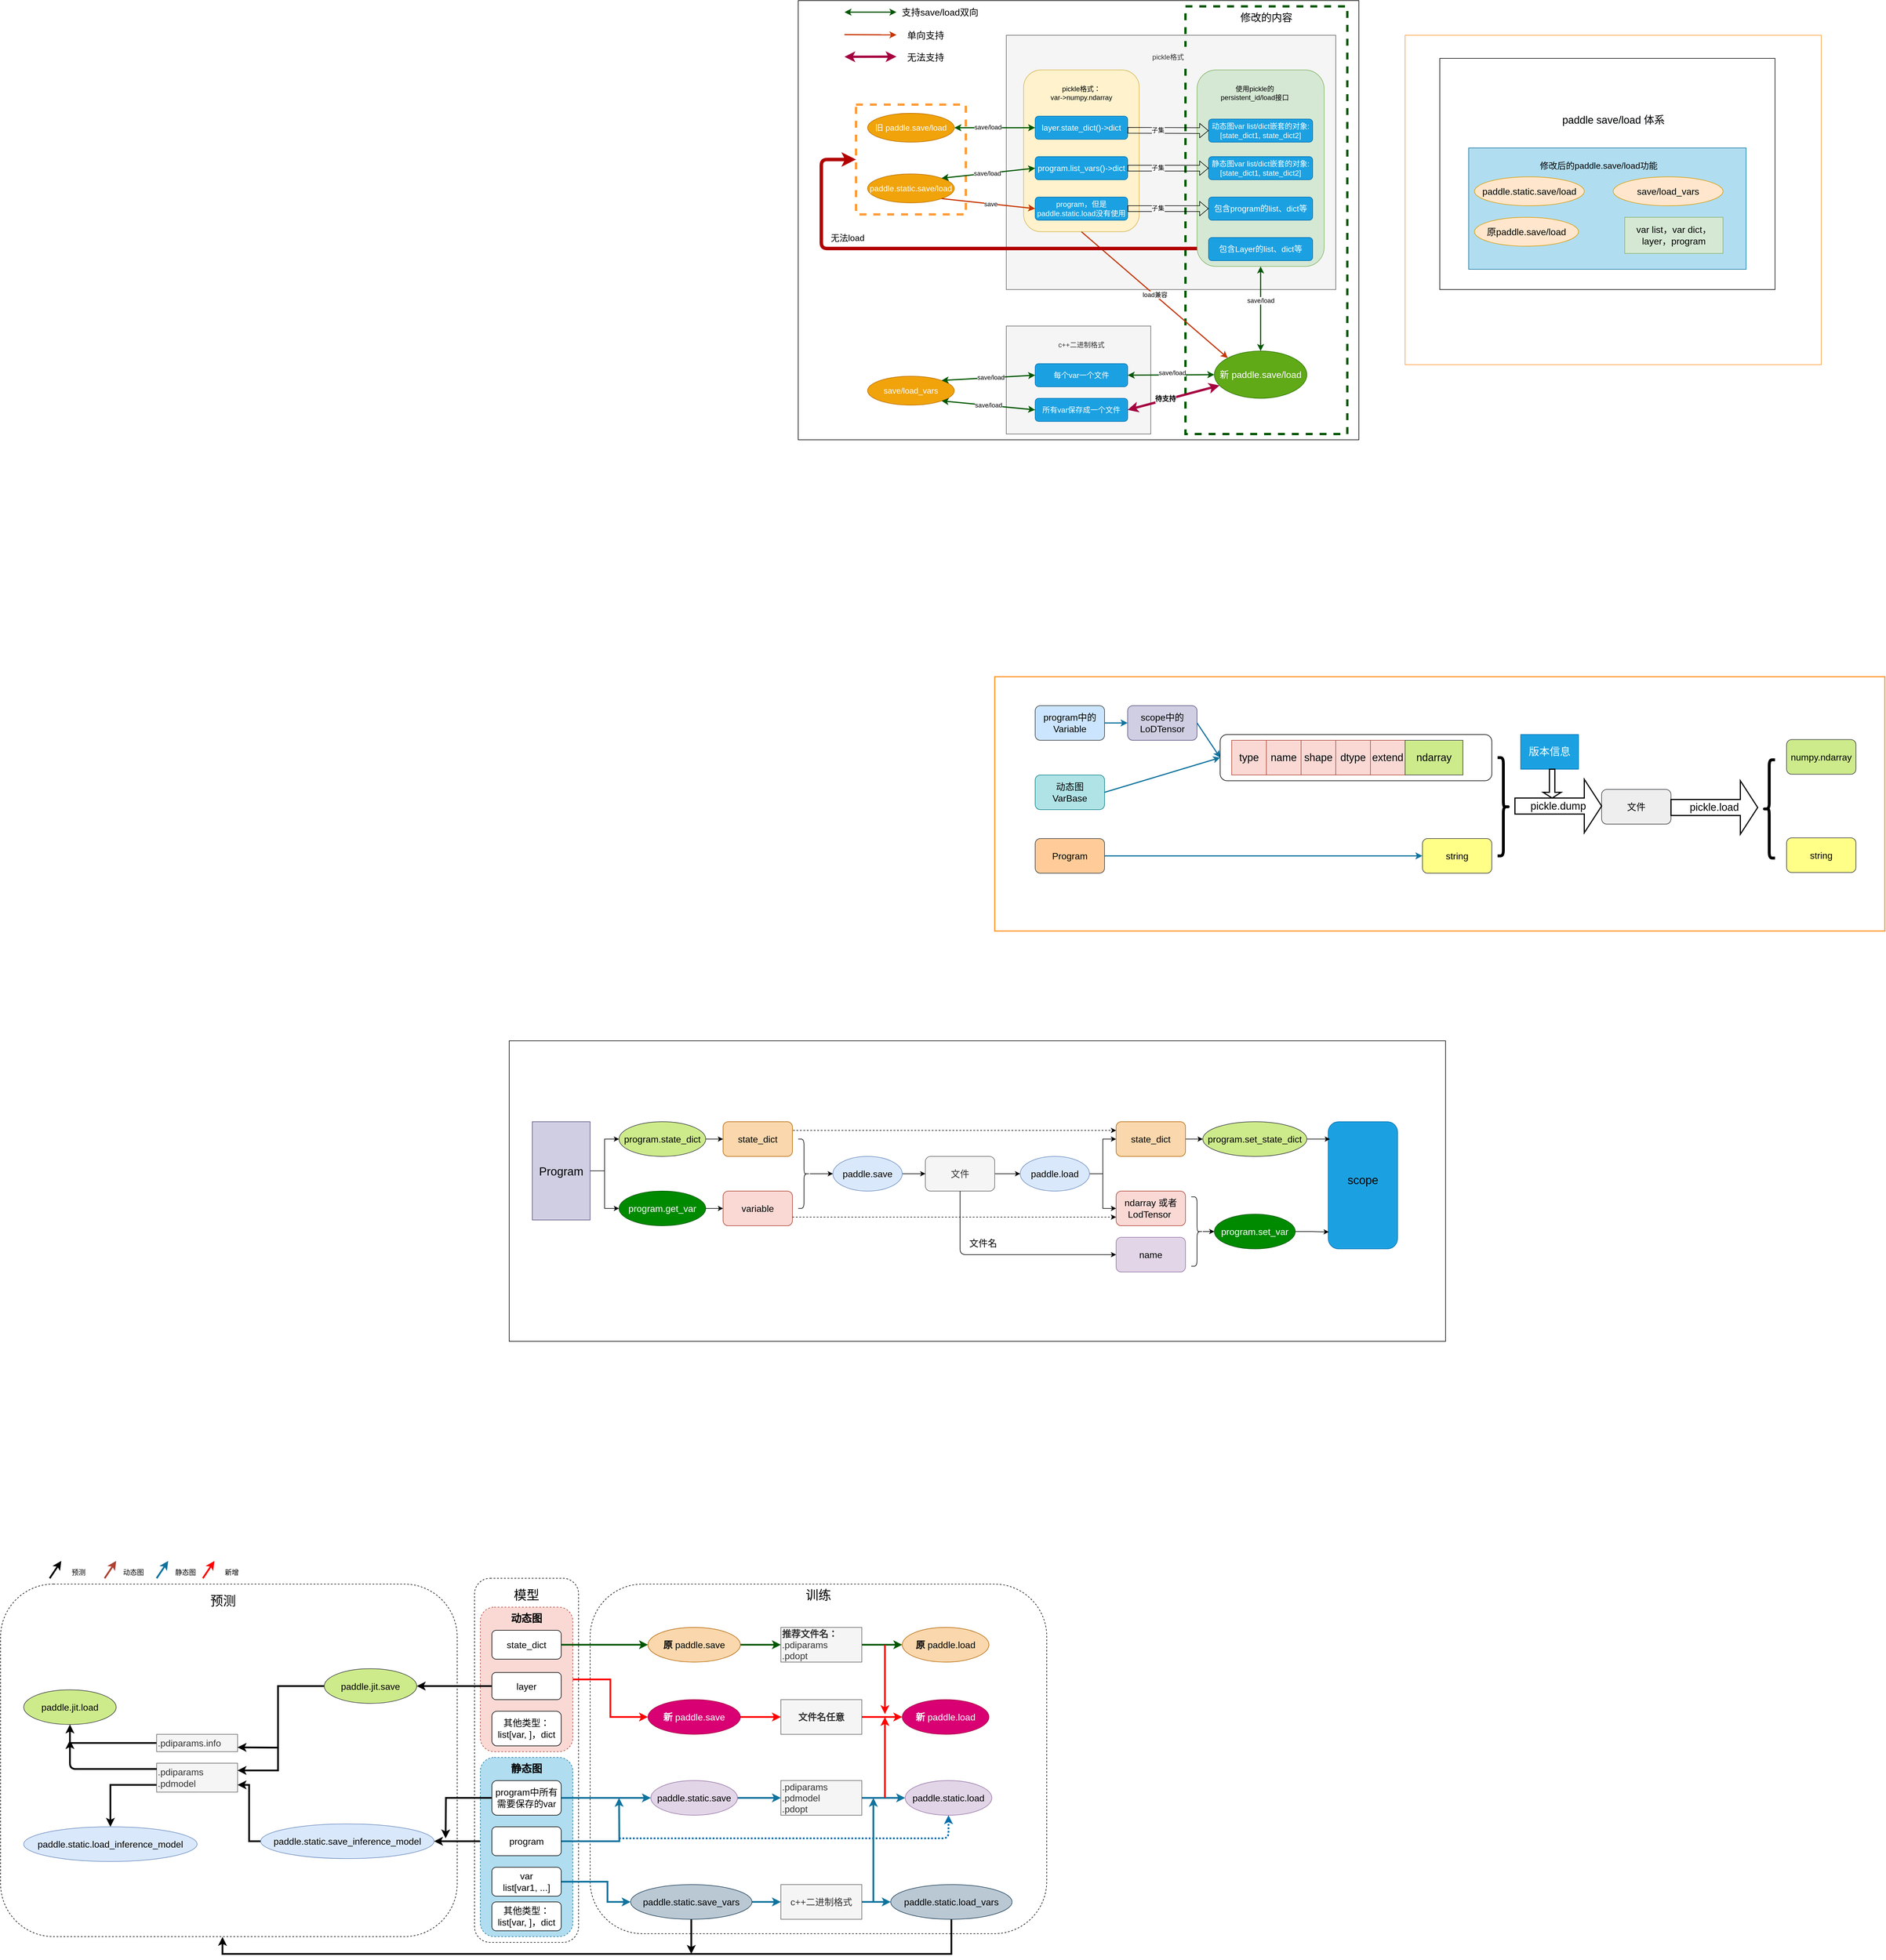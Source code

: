<mxfile version="14.2.9" type="github">
  <diagram id="tt5JFjFHPFmkW61CNUUX" name="Page-1">
    <mxGraphModel dx="3234" dy="911" grid="1" gridSize="10" guides="1" tooltips="1" connect="1" arrows="1" fold="1" page="1" pageScale="1" pageWidth="827" pageHeight="1169" math="0" shadow="0">
      <root>
        <mxCell id="0" />
        <mxCell id="1" parent="0" />
        <mxCell id="Ph8qUbonIxoOzbeLghJh-135" value="&lt;font style=&quot;font-size: 16px&quot;&gt;&lt;br&gt;&lt;/font&gt;" style="rounded=1;whiteSpace=wrap;html=1;strokeColor=#000000;strokeWidth=1;dashed=1;fillColor=none;" vertex="1" parent="1">
          <mxGeometry x="-450" y="2800" width="790" height="605" as="geometry" />
        </mxCell>
        <mxCell id="Ph8qUbonIxoOzbeLghJh-85" value="&lt;font style=&quot;font-size: 16px&quot;&gt;&lt;br&gt;&lt;/font&gt;" style="rounded=1;whiteSpace=wrap;html=1;strokeColor=#000000;strokeWidth=1;dashed=1;fillColor=none;" vertex="1" parent="1">
          <mxGeometry x="-1470" y="2800" width="790" height="610" as="geometry" />
        </mxCell>
        <mxCell id="Ph8qUbonIxoOzbeLghJh-73" value="&lt;font style=&quot;font-size: 16px&quot;&gt;&lt;br&gt;&lt;/font&gt;" style="rounded=1;whiteSpace=wrap;html=1;strokeColor=#000000;strokeWidth=1;dashed=1;fillColor=none;" vertex="1" parent="1">
          <mxGeometry x="-650" y="2790" width="180" height="630" as="geometry" />
        </mxCell>
        <mxCell id="Ph8qUbonIxoOzbeLghJh-91" value="" style="edgeStyle=orthogonalEdgeStyle;rounded=0;orthogonalLoop=1;jettySize=auto;html=1;exitX=0;exitY=0.5;exitDx=0;exitDy=0;fillColor=#d0cee2;strokeWidth=3;" edge="1" parent="1" source="Ph8qUbonIxoOzbeLghJh-66" target="Ph8qUbonIxoOzbeLghJh-76">
          <mxGeometry relative="1" as="geometry" />
        </mxCell>
        <mxCell id="Ph8qUbonIxoOzbeLghJh-63" value="&lt;font style=&quot;font-size: 16px&quot;&gt;&lt;br&gt;&lt;/font&gt;" style="rounded=1;whiteSpace=wrap;html=1;strokeColor=#10739e;strokeWidth=1;dashed=1;fillColor=#b1ddf0;" vertex="1" parent="1">
          <mxGeometry x="-640" y="3100" width="160" height="310" as="geometry" />
        </mxCell>
        <mxCell id="0Mp4NktpAigXA8W8LPm4-13" value="" style="rounded=0;whiteSpace=wrap;html=1;" parent="1" vertex="1">
          <mxGeometry x="-90" y="60" width="970" height="760" as="geometry" />
        </mxCell>
        <mxCell id="qJTZwnVhEVgrwr9GslrN-109" value="" style="rounded=0;whiteSpace=wrap;html=1;strokeColor=#FF9933;strokeWidth=2;fillColor=#FFFFFF;" parent="1" vertex="1">
          <mxGeometry x="250" y="1230" width="1540" height="440" as="geometry" />
        </mxCell>
        <mxCell id="qJTZwnVhEVgrwr9GslrN-70" value="" style="rounded=0;whiteSpace=wrap;html=1;strokeColor=#FF9933;strokeWidth=1;fillColor=#FFFFFF;" parent="1" vertex="1">
          <mxGeometry x="960" y="120" width="720" height="570" as="geometry" />
        </mxCell>
        <mxCell id="qJTZwnVhEVgrwr9GslrN-68" value="&lt;meta charset=&quot;utf-8&quot;&gt;&lt;span style=&quot;color: rgb(0, 0, 0); font-family: helvetica; font-size: 15px; font-style: normal; font-weight: 400; letter-spacing: normal; text-align: center; text-indent: 0px; text-transform: none; word-spacing: 0px; background-color: rgb(248, 249, 250); display: inline; float: none;&quot;&gt;新 paddle.save、load&lt;/span&gt;" style="rounded=0;whiteSpace=wrap;html=1;strokeWidth=1;fillColor=#FFFFFF;" parent="1" vertex="1">
          <mxGeometry x="1020" y="160" width="580" height="400" as="geometry" />
        </mxCell>
        <mxCell id="qJTZwnVhEVgrwr9GslrN-66" value="" style="rounded=0;whiteSpace=wrap;html=1;strokeWidth=1;fillColor=#b1ddf0;strokeColor=#10739e;" parent="1" vertex="1">
          <mxGeometry x="1070" y="315" width="480" height="210" as="geometry" />
        </mxCell>
        <mxCell id="FwvYShrbWAnCKhNYx9Qg-18" value="" style="rounded=0;whiteSpace=wrap;html=1;fillColor=#f5f5f5;strokeColor=#666666;fontColor=#333333;" parent="1" vertex="1">
          <mxGeometry x="270" y="120" width="570" height="440" as="geometry" />
        </mxCell>
        <mxCell id="qJTZwnVhEVgrwr9GslrN-50" value="" style="rounded=0;whiteSpace=wrap;html=1;dashed=1;strokeColor=#005700;strokeWidth=4;fontColor=#ffffff;fillColor=none;" parent="1" vertex="1">
          <mxGeometry x="580" y="70" width="280" height="740" as="geometry" />
        </mxCell>
        <mxCell id="qJTZwnVhEVgrwr9GslrN-44" value="" style="rounded=0;whiteSpace=wrap;html=1;strokeColor=#FF9933;strokeWidth=4;fillColor=none;dashed=1;" parent="1" vertex="1">
          <mxGeometry x="10" y="240" width="190" height="190" as="geometry" />
        </mxCell>
        <mxCell id="qJTZwnVhEVgrwr9GslrN-12" value="" style="rounded=0;whiteSpace=wrap;html=1;fillColor=#f5f5f5;strokeColor=#666666;fontColor=#333333;" parent="1" vertex="1">
          <mxGeometry x="270" y="623.21" width="250" height="186.79" as="geometry" />
        </mxCell>
        <mxCell id="FwvYShrbWAnCKhNYx9Qg-17" value="" style="rounded=1;whiteSpace=wrap;html=1;fillColor=#fff2cc;strokeColor=#d6b656;" parent="1" vertex="1">
          <mxGeometry x="300" y="180" width="200" height="280" as="geometry" />
        </mxCell>
        <mxCell id="FwvYShrbWAnCKhNYx9Qg-24" value="" style="rounded=1;whiteSpace=wrap;html=1;fillColor=#d5e8d4;strokeColor=#82b366;" parent="1" vertex="1">
          <mxGeometry x="600" y="180" width="220" height="340" as="geometry" />
        </mxCell>
        <mxCell id="FwvYShrbWAnCKhNYx9Qg-2" value="&lt;font style=&quot;font-size: 14px&quot;&gt;layer.state_dict()-&amp;gt;dict&lt;/font&gt;" style="rounded=1;whiteSpace=wrap;html=1;fillColor=#1ba1e2;strokeColor=#006EAF;fontColor=#ffffff;" parent="1" vertex="1">
          <mxGeometry x="320" y="260" width="160" height="40" as="geometry" />
        </mxCell>
        <mxCell id="FwvYShrbWAnCKhNYx9Qg-10" value="&lt;font style=&quot;font-size: 14px&quot;&gt;program.list_vars()-&amp;gt;dict&lt;/font&gt;" style="rounded=1;whiteSpace=wrap;html=1;fillColor=#1ba1e2;strokeColor=#006EAF;fontColor=#ffffff;" parent="1" vertex="1">
          <mxGeometry x="320" y="330" width="160" height="40" as="geometry" />
        </mxCell>
        <mxCell id="FwvYShrbWAnCKhNYx9Qg-11" value="&lt;font style=&quot;font-size: 13px&quot;&gt;program，但是paddle.static.load没有使用&lt;/font&gt;" style="rounded=1;whiteSpace=wrap;html=1;fillColor=#1ba1e2;strokeColor=#006EAF;fontColor=#ffffff;" parent="1" vertex="1">
          <mxGeometry x="320" y="400" width="160" height="40" as="geometry" />
        </mxCell>
        <mxCell id="FwvYShrbWAnCKhNYx9Qg-12" value="&lt;font style=&quot;font-size: 13px&quot;&gt;每个var一个文件&lt;/font&gt;" style="rounded=1;whiteSpace=wrap;html=1;fillColor=#1ba1e2;strokeColor=#006EAF;fontColor=#ffffff;" parent="1" vertex="1">
          <mxGeometry x="320" y="688.21" width="160" height="40" as="geometry" />
        </mxCell>
        <mxCell id="FwvYShrbWAnCKhNYx9Qg-13" value="&lt;font style=&quot;font-size: 13px&quot;&gt;所有var保存成一个文件&lt;/font&gt;" style="rounded=1;whiteSpace=wrap;html=1;fillColor=#1ba1e2;strokeColor=#006EAF;fontColor=#ffffff;" parent="1" vertex="1">
          <mxGeometry x="320" y="748.21" width="160" height="40" as="geometry" />
        </mxCell>
        <mxCell id="FwvYShrbWAnCKhNYx9Qg-15" value="c++二进制格式" style="rounded=1;whiteSpace=wrap;html=1;fillColor=#f5f5f5;fontColor=#333333;strokeColor=none;" parent="1" vertex="1">
          <mxGeometry x="330" y="638.21" width="140" height="35" as="geometry" />
        </mxCell>
        <mxCell id="FwvYShrbWAnCKhNYx9Qg-19" value="&lt;font style=&quot;font-size: 13px&quot;&gt;动态图var list/dict嵌套的对象:&lt;br&gt;[state_dict1, state_dict2]&lt;/font&gt;" style="rounded=1;whiteSpace=wrap;html=1;fillColor=#1ba1e2;strokeColor=#006EAF;fontColor=#ffffff;" parent="1" vertex="1">
          <mxGeometry x="620" y="265" width="180" height="40" as="geometry" />
        </mxCell>
        <mxCell id="FwvYShrbWAnCKhNYx9Qg-22" value="pickle格式：&lt;br&gt;var-&amp;gt;numpy.ndarray" style="rounded=1;whiteSpace=wrap;html=1;fillColor=#fff2cc;strokeColor=none;" parent="1" vertex="1">
          <mxGeometry x="320" y="200" width="160" height="40" as="geometry" />
        </mxCell>
        <mxCell id="FwvYShrbWAnCKhNYx9Qg-23" value="&lt;font style=&quot;font-size: 14px&quot;&gt;包含program的list、dict等&lt;/font&gt;" style="rounded=1;whiteSpace=wrap;html=1;fillColor=#1ba1e2;strokeColor=#006EAF;fontColor=#ffffff;" parent="1" vertex="1">
          <mxGeometry x="620" y="400" width="180" height="40" as="geometry" />
        </mxCell>
        <mxCell id="FwvYShrbWAnCKhNYx9Qg-26" value="使用pickle的persistent_id/load接口" style="rounded=1;whiteSpace=wrap;html=1;fillColor=#d5e8d4;strokeColor=none;" parent="1" vertex="1">
          <mxGeometry x="620" y="200" width="160" height="40" as="geometry" />
        </mxCell>
        <mxCell id="FwvYShrbWAnCKhNYx9Qg-27" value="pickle格式" style="rounded=1;whiteSpace=wrap;html=1;fillColor=#f5f5f5;fontColor=#333333;strokeColor=none;" parent="1" vertex="1">
          <mxGeometry x="480" y="140" width="140" height="35" as="geometry" />
        </mxCell>
        <mxCell id="FwvYShrbWAnCKhNYx9Qg-35" value="&lt;font style=&quot;font-size: 14px&quot;&gt;paddle.static.save/load&lt;/font&gt;" style="ellipse;whiteSpace=wrap;html=1;fillColor=#f0a30a;strokeColor=#BD7000;fontColor=#ffffff;" parent="1" vertex="1">
          <mxGeometry x="30" y="360" width="150" height="50" as="geometry" />
        </mxCell>
        <mxCell id="FwvYShrbWAnCKhNYx9Qg-36" value="&lt;font style=&quot;font-size: 14px&quot;&gt;旧 paddle.save/load&lt;/font&gt;" style="ellipse;whiteSpace=wrap;html=1;fillColor=#f0a30a;strokeColor=#BD7000;fontColor=#ffffff;" parent="1" vertex="1">
          <mxGeometry x="30" y="255" width="150" height="50" as="geometry" />
        </mxCell>
        <mxCell id="FwvYShrbWAnCKhNYx9Qg-37" value="&lt;font style=&quot;font-size: 14px&quot;&gt;save/load_vars&lt;/font&gt;" style="ellipse;whiteSpace=wrap;html=1;fillColor=#f0a30a;strokeColor=#BD7000;fontColor=#ffffff;" parent="1" vertex="1">
          <mxGeometry x="30" y="710" width="150" height="50" as="geometry" />
        </mxCell>
        <mxCell id="FwvYShrbWAnCKhNYx9Qg-40" value="" style="endArrow=classic;startArrow=classic;html=1;exitX=1;exitY=0.5;exitDx=0;exitDy=0;entryX=0;entryY=0.5;entryDx=0;entryDy=0;strokeWidth=2;fillColor=#008a00;strokeColor=#005700;" parent="1" source="FwvYShrbWAnCKhNYx9Qg-36" target="FwvYShrbWAnCKhNYx9Qg-2" edge="1">
          <mxGeometry width="50" height="50" relative="1" as="geometry">
            <mxPoint x="170" y="440" as="sourcePoint" />
            <mxPoint x="320" y="300" as="targetPoint" />
          </mxGeometry>
        </mxCell>
        <mxCell id="qJTZwnVhEVgrwr9GslrN-21" value="save/load" style="edgeLabel;html=1;align=center;verticalAlign=middle;resizable=0;points=[];" parent="FwvYShrbWAnCKhNYx9Qg-40" vertex="1" connectable="0">
          <mxGeometry x="-0.171" y="1" relative="1" as="geometry">
            <mxPoint as="offset" />
          </mxGeometry>
        </mxCell>
        <mxCell id="FwvYShrbWAnCKhNYx9Qg-41" value="" style="endArrow=classic;startArrow=classic;html=1;exitX=1;exitY=0;exitDx=0;exitDy=0;entryX=0;entryY=0.5;entryDx=0;entryDy=0;strokeWidth=2;fillColor=#008a00;strokeColor=#005700;" parent="1" source="FwvYShrbWAnCKhNYx9Qg-35" target="FwvYShrbWAnCKhNYx9Qg-10" edge="1">
          <mxGeometry width="50" height="50" relative="1" as="geometry">
            <mxPoint x="130" y="430" as="sourcePoint" />
            <mxPoint x="320" y="360" as="targetPoint" />
          </mxGeometry>
        </mxCell>
        <mxCell id="qJTZwnVhEVgrwr9GslrN-22" value="save/load" style="edgeLabel;html=1;align=center;verticalAlign=middle;resizable=0;points=[];" parent="FwvYShrbWAnCKhNYx9Qg-41" vertex="1" connectable="0">
          <mxGeometry x="-0.025" relative="1" as="geometry">
            <mxPoint as="offset" />
          </mxGeometry>
        </mxCell>
        <mxCell id="FwvYShrbWAnCKhNYx9Qg-42" value="" style="endArrow=classic;html=1;exitX=1;exitY=1;exitDx=0;exitDy=0;entryX=0;entryY=0.5;entryDx=0;entryDy=0;strokeWidth=2;fillColor=#fa6800;strokeColor=#C73500;" parent="1" source="FwvYShrbWAnCKhNYx9Qg-35" target="FwvYShrbWAnCKhNYx9Qg-11" edge="1">
          <mxGeometry width="50" height="50" relative="1" as="geometry">
            <mxPoint x="100" y="420" as="sourcePoint" />
            <mxPoint x="320" y="420" as="targetPoint" />
          </mxGeometry>
        </mxCell>
        <mxCell id="qJTZwnVhEVgrwr9GslrN-23" value="save" style="edgeLabel;html=1;align=center;verticalAlign=middle;resizable=0;points=[];" parent="FwvYShrbWAnCKhNYx9Qg-42" vertex="1" connectable="0">
          <mxGeometry x="0.049" relative="1" as="geometry">
            <mxPoint as="offset" />
          </mxGeometry>
        </mxCell>
        <mxCell id="FwvYShrbWAnCKhNYx9Qg-43" value="" style="endArrow=classic;startArrow=classic;html=1;entryX=0;entryY=0.5;entryDx=0;entryDy=0;exitX=1;exitY=0;exitDx=0;exitDy=0;strokeWidth=2;fillColor=#008a00;strokeColor=#005700;" parent="1" source="FwvYShrbWAnCKhNYx9Qg-37" target="FwvYShrbWAnCKhNYx9Qg-12" edge="1">
          <mxGeometry width="50" height="50" relative="1" as="geometry">
            <mxPoint x="210" y="758.21" as="sourcePoint" />
            <mxPoint x="260" y="708.21" as="targetPoint" />
          </mxGeometry>
        </mxCell>
        <mxCell id="qJTZwnVhEVgrwr9GslrN-24" value="save/load" style="edgeLabel;html=1;align=center;verticalAlign=middle;resizable=0;points=[];" parent="FwvYShrbWAnCKhNYx9Qg-43" vertex="1" connectable="0">
          <mxGeometry x="0.05" y="1" relative="1" as="geometry">
            <mxPoint as="offset" />
          </mxGeometry>
        </mxCell>
        <mxCell id="FwvYShrbWAnCKhNYx9Qg-44" value="save/load" style="endArrow=classic;startArrow=classic;html=1;entryX=0;entryY=0.5;entryDx=0;entryDy=0;exitX=1;exitY=1;exitDx=0;exitDy=0;strokeWidth=2;fillColor=#008a00;strokeColor=#005700;" parent="1" source="FwvYShrbWAnCKhNYx9Qg-37" target="FwvYShrbWAnCKhNYx9Qg-13" edge="1">
          <mxGeometry width="50" height="50" relative="1" as="geometry">
            <mxPoint x="190" y="798.21" as="sourcePoint" />
            <mxPoint x="240" y="748.21" as="targetPoint" />
          </mxGeometry>
        </mxCell>
        <mxCell id="FwvYShrbWAnCKhNYx9Qg-46" value="&lt;font style=&quot;font-size: 16px&quot;&gt;新 paddle.save/load&lt;/font&gt;" style="ellipse;whiteSpace=wrap;html=1;fillColor=#60a917;strokeColor=#2D7600;fontColor=#ffffff;" parent="1" vertex="1">
          <mxGeometry x="630" y="666.42" width="160" height="81.79" as="geometry" />
        </mxCell>
        <mxCell id="qJTZwnVhEVgrwr9GslrN-5" value="" style="endArrow=classic;html=1;entryX=0;entryY=0;entryDx=0;entryDy=0;exitX=0.5;exitY=1;exitDx=0;exitDy=0;strokeWidth=2;fillColor=#fa6800;strokeColor=#C73500;" parent="1" source="FwvYShrbWAnCKhNYx9Qg-17" target="FwvYShrbWAnCKhNYx9Qg-46" edge="1">
          <mxGeometry relative="1" as="geometry">
            <mxPoint x="400" y="470" as="sourcePoint" />
            <mxPoint x="630" y="510" as="targetPoint" />
          </mxGeometry>
        </mxCell>
        <mxCell id="qJTZwnVhEVgrwr9GslrN-6" value="load兼容" style="edgeLabel;resizable=0;html=1;align=center;verticalAlign=middle;" parent="qJTZwnVhEVgrwr9GslrN-5" connectable="0" vertex="1">
          <mxGeometry relative="1" as="geometry" />
        </mxCell>
        <mxCell id="qJTZwnVhEVgrwr9GslrN-7" value="" style="endArrow=classic;startArrow=classic;html=1;entryX=0.5;entryY=1;entryDx=0;entryDy=0;exitX=0.5;exitY=0;exitDx=0;exitDy=0;strokeWidth=2;fillColor=#008a00;strokeColor=#005700;" parent="1" source="FwvYShrbWAnCKhNYx9Qg-46" target="FwvYShrbWAnCKhNYx9Qg-24" edge="1">
          <mxGeometry width="50" height="50" relative="1" as="geometry">
            <mxPoint x="680" y="570" as="sourcePoint" />
            <mxPoint x="730" y="520" as="targetPoint" />
          </mxGeometry>
        </mxCell>
        <mxCell id="qJTZwnVhEVgrwr9GslrN-26" value="save/load" style="edgeLabel;html=1;align=center;verticalAlign=middle;resizable=0;points=[];" parent="qJTZwnVhEVgrwr9GslrN-7" vertex="1" connectable="0">
          <mxGeometry x="0.203" relative="1" as="geometry">
            <mxPoint as="offset" />
          </mxGeometry>
        </mxCell>
        <mxCell id="qJTZwnVhEVgrwr9GslrN-8" value="" style="endArrow=classic;startArrow=classic;html=1;entryX=0;entryY=0.5;entryDx=0;entryDy=0;exitX=1;exitY=0.5;exitDx=0;exitDy=0;strokeWidth=2;fillColor=#008a00;strokeColor=#005700;" parent="1" source="FwvYShrbWAnCKhNYx9Qg-12" target="FwvYShrbWAnCKhNYx9Qg-46" edge="1">
          <mxGeometry width="50" height="50" relative="1" as="geometry">
            <mxPoint x="460" y="628.21" as="sourcePoint" />
            <mxPoint x="510" y="578.21" as="targetPoint" />
          </mxGeometry>
        </mxCell>
        <mxCell id="qJTZwnVhEVgrwr9GslrN-25" value="save/load" style="edgeLabel;html=1;align=center;verticalAlign=middle;resizable=0;points=[];" parent="qJTZwnVhEVgrwr9GslrN-8" vertex="1" connectable="0">
          <mxGeometry x="0.022" y="4" relative="1" as="geometry">
            <mxPoint as="offset" />
          </mxGeometry>
        </mxCell>
        <mxCell id="qJTZwnVhEVgrwr9GslrN-10" value="&lt;font style=&quot;font-size: 13px&quot;&gt;静态图var list/dict嵌套的对象:&lt;br&gt;[state_dict1, state_dict2]&lt;/font&gt;" style="rounded=1;whiteSpace=wrap;html=1;fillColor=#1ba1e2;strokeColor=#006EAF;fontColor=#ffffff;" parent="1" vertex="1">
          <mxGeometry x="620" y="330" width="180" height="40" as="geometry" />
        </mxCell>
        <mxCell id="qJTZwnVhEVgrwr9GslrN-13" value="" style="shape=flexArrow;endArrow=classic;html=1;entryX=0;entryY=0.5;entryDx=0;entryDy=0;exitX=1;exitY=0.5;exitDx=0;exitDy=0;endWidth=14;endSize=4.67;" parent="1" source="FwvYShrbWAnCKhNYx9Qg-10" target="qJTZwnVhEVgrwr9GslrN-10" edge="1">
          <mxGeometry width="50" height="50" relative="1" as="geometry">
            <mxPoint x="410" y="410" as="sourcePoint" />
            <mxPoint x="460" y="360" as="targetPoint" />
          </mxGeometry>
        </mxCell>
        <mxCell id="qJTZwnVhEVgrwr9GslrN-14" value="子集" style="edgeLabel;html=1;align=center;verticalAlign=middle;resizable=0;points=[];" parent="qJTZwnVhEVgrwr9GslrN-13" vertex="1" connectable="0">
          <mxGeometry x="-0.267" y="1" relative="1" as="geometry">
            <mxPoint as="offset" />
          </mxGeometry>
        </mxCell>
        <mxCell id="qJTZwnVhEVgrwr9GslrN-17" value="" style="shape=flexArrow;endArrow=classic;html=1;entryX=0;entryY=0.5;entryDx=0;entryDy=0;exitX=1;exitY=0.5;exitDx=0;exitDy=0;endWidth=14;endSize=4.67;" parent="1" target="FwvYShrbWAnCKhNYx9Qg-19" edge="1">
          <mxGeometry width="50" height="50" relative="1" as="geometry">
            <mxPoint x="480" y="284.5" as="sourcePoint" />
            <mxPoint x="600" y="284.5" as="targetPoint" />
          </mxGeometry>
        </mxCell>
        <mxCell id="qJTZwnVhEVgrwr9GslrN-18" value="子集" style="edgeLabel;html=1;align=center;verticalAlign=middle;resizable=0;points=[];" parent="qJTZwnVhEVgrwr9GslrN-17" vertex="1" connectable="0">
          <mxGeometry x="-0.267" y="1" relative="1" as="geometry">
            <mxPoint as="offset" />
          </mxGeometry>
        </mxCell>
        <mxCell id="qJTZwnVhEVgrwr9GslrN-19" value="" style="shape=flexArrow;endArrow=classic;html=1;entryX=0;entryY=0.5;entryDx=0;entryDy=0;exitX=1;exitY=0.5;exitDx=0;exitDy=0;endWidth=14;endSize=4.67;" parent="1" target="FwvYShrbWAnCKhNYx9Qg-23" edge="1">
          <mxGeometry width="50" height="50" relative="1" as="geometry">
            <mxPoint x="480" y="420" as="sourcePoint" />
            <mxPoint x="600" y="420" as="targetPoint" />
          </mxGeometry>
        </mxCell>
        <mxCell id="qJTZwnVhEVgrwr9GslrN-20" value="子集" style="edgeLabel;html=1;align=center;verticalAlign=middle;resizable=0;points=[];" parent="qJTZwnVhEVgrwr9GslrN-19" vertex="1" connectable="0">
          <mxGeometry x="-0.267" y="1" relative="1" as="geometry">
            <mxPoint as="offset" />
          </mxGeometry>
        </mxCell>
        <mxCell id="qJTZwnVhEVgrwr9GslrN-27" value="" style="edgeStyle=segmentEdgeStyle;endArrow=classic;html=1;fillColor=#e51400;strokeColor=#B20000;strokeWidth=6;entryX=0;entryY=0.5;entryDx=0;entryDy=0;" parent="1" source="FwvYShrbWAnCKhNYx9Qg-24" target="qJTZwnVhEVgrwr9GslrN-44" edge="1">
          <mxGeometry width="50" height="50" relative="1" as="geometry">
            <mxPoint x="577" y="489" as="sourcePoint" />
            <mxPoint x="3" y="335" as="targetPoint" />
            <Array as="points">
              <mxPoint x="-50" y="489" />
              <mxPoint x="-50" y="335" />
            </Array>
          </mxGeometry>
        </mxCell>
        <mxCell id="qJTZwnVhEVgrwr9GslrN-29" value="&lt;font style=&quot;font-size: 15px&quot;&gt;无法load&lt;/font&gt;" style="text;html=1;align=center;verticalAlign=middle;resizable=0;points=[];autosize=1;" parent="1" vertex="1">
          <mxGeometry x="-40" y="460" width="70" height="20" as="geometry" />
        </mxCell>
        <mxCell id="qJTZwnVhEVgrwr9GslrN-51" value="&lt;font style=&quot;font-size: 18px&quot;&gt;修改的内容&lt;/font&gt;" style="text;html=1;align=center;verticalAlign=middle;whiteSpace=wrap;rounded=0;dashed=1;" parent="1" vertex="1">
          <mxGeometry x="665" y="80" width="110" height="20" as="geometry" />
        </mxCell>
        <mxCell id="qJTZwnVhEVgrwr9GslrN-52" value="" style="endArrow=classic;startArrow=classic;html=1;strokeWidth=4;exitX=1;exitY=0.5;exitDx=0;exitDy=0;strokeColor=#A50040;fillColor=#d80073;" parent="1" source="FwvYShrbWAnCKhNYx9Qg-13" target="FwvYShrbWAnCKhNYx9Qg-46" edge="1">
          <mxGeometry width="50" height="50" relative="1" as="geometry">
            <mxPoint x="550" y="800" as="sourcePoint" />
            <mxPoint x="600" y="750" as="targetPoint" />
          </mxGeometry>
        </mxCell>
        <mxCell id="qJTZwnVhEVgrwr9GslrN-53" value="&lt;font style=&quot;font-size: 12px&quot;&gt;&lt;b&gt;待支持&lt;/b&gt;&lt;/font&gt;" style="edgeLabel;html=1;align=center;verticalAlign=middle;resizable=0;points=[];" parent="qJTZwnVhEVgrwr9GslrN-52" vertex="1" connectable="0">
          <mxGeometry x="-0.177" y="2" relative="1" as="geometry">
            <mxPoint as="offset" />
          </mxGeometry>
        </mxCell>
        <mxCell id="qJTZwnVhEVgrwr9GslrN-55" value="&lt;font style=&quot;font-size: 14px&quot;&gt;包含Layer的list、dict等&lt;/font&gt;" style="rounded=1;whiteSpace=wrap;html=1;fillColor=#1ba1e2;strokeColor=#006EAF;fontColor=#ffffff;" parent="1" vertex="1">
          <mxGeometry x="620" y="470" width="180" height="40" as="geometry" />
        </mxCell>
        <mxCell id="qJTZwnVhEVgrwr9GslrN-59" value="&lt;font style=&quot;font-size: 16px&quot;&gt;paddle.static.save/load&lt;/font&gt;" style="ellipse;whiteSpace=wrap;html=1;strokeColor=#d79b00;strokeWidth=1;fillColor=#ffe6cc;" parent="1" vertex="1">
          <mxGeometry x="1080" y="365" width="190" height="50" as="geometry" />
        </mxCell>
        <mxCell id="qJTZwnVhEVgrwr9GslrN-61" value="&lt;font style=&quot;font-size: 16px&quot;&gt;save/load_vars&lt;/font&gt;" style="ellipse;whiteSpace=wrap;html=1;strokeColor=#d79b00;strokeWidth=1;fillColor=#ffe6cc;" parent="1" vertex="1">
          <mxGeometry x="1320" y="365" width="190" height="50" as="geometry" />
        </mxCell>
        <mxCell id="qJTZwnVhEVgrwr9GslrN-62" value="&lt;font style=&quot;font-size: 16px&quot;&gt;原paddle.save/load&lt;/font&gt;" style="ellipse;whiteSpace=wrap;html=1;strokeColor=#d79b00;strokeWidth=1;fillColor=#ffe6cc;" parent="1" vertex="1">
          <mxGeometry x="1080" y="435" width="180" height="50" as="geometry" />
        </mxCell>
        <mxCell id="qJTZwnVhEVgrwr9GslrN-64" value="&lt;font style=&quot;font-size: 16px&quot;&gt;var list，var dict，&lt;br&gt;layer，program&lt;/font&gt;" style="rounded=0;whiteSpace=wrap;html=1;strokeColor=#82b366;strokeWidth=1;fillColor=#d5e8d4;" parent="1" vertex="1">
          <mxGeometry x="1340" y="435" width="170" height="62.5" as="geometry" />
        </mxCell>
        <mxCell id="qJTZwnVhEVgrwr9GslrN-67" value="&lt;font style=&quot;font-size: 15px&quot;&gt;修改后的paddle.save/load功能&lt;/font&gt;" style="text;html=1;strokeColor=none;fillColor=none;align=center;verticalAlign=middle;whiteSpace=wrap;rounded=0;" parent="1" vertex="1">
          <mxGeometry x="1190" y="335" width="210" height="20" as="geometry" />
        </mxCell>
        <mxCell id="qJTZwnVhEVgrwr9GslrN-69" value="&lt;span style=&quot;color: rgb(0 , 0 , 0) ; font-family: &amp;#34;helvetica&amp;#34; ; font-style: normal ; font-weight: 400 ; letter-spacing: normal ; text-align: center ; text-indent: 0px ; text-transform: none ; word-spacing: 0px ; background-color: rgb(248 , 249 , 250) ; display: inline ; float: none&quot;&gt;&lt;font style=&quot;font-size: 18px&quot;&gt;paddle save/load 体系&lt;/font&gt;&lt;/span&gt;" style="text;whiteSpace=wrap;html=1;" parent="1" vertex="1">
          <mxGeometry x="1230" y="250" width="190" height="30" as="geometry" />
        </mxCell>
        <mxCell id="qJTZwnVhEVgrwr9GslrN-73" value="&lt;span style=&quot;font-size: 16px&quot;&gt;program中的Variable&lt;/span&gt;" style="rounded=1;whiteSpace=wrap;html=1;strokeWidth=1;fillColor=#cce5ff;strokeColor=#36393d;" parent="1" vertex="1">
          <mxGeometry x="320" y="1280" width="120" height="60" as="geometry" />
        </mxCell>
        <mxCell id="qJTZwnVhEVgrwr9GslrN-74" value="&lt;span style=&quot;font-size: 16px&quot;&gt;动态图&lt;br&gt;VarBase&lt;br&gt;&lt;/span&gt;" style="rounded=1;whiteSpace=wrap;html=1;strokeWidth=1;fillColor=#b0e3e6;strokeColor=#0e8088;" parent="1" vertex="1">
          <mxGeometry x="320" y="1400" width="120" height="60" as="geometry" />
        </mxCell>
        <mxCell id="qJTZwnVhEVgrwr9GslrN-76" value="&lt;span style=&quot;font-size: 16px&quot;&gt;scope中的LoDTensor&lt;/span&gt;" style="rounded=1;whiteSpace=wrap;html=1;strokeWidth=1;fillColor=#d0cee2;strokeColor=#56517e;" parent="1" vertex="1">
          <mxGeometry x="480" y="1280" width="120" height="60" as="geometry" />
        </mxCell>
        <mxCell id="qJTZwnVhEVgrwr9GslrN-77" value="" style="rounded=1;whiteSpace=wrap;html=1;strokeWidth=1;fillColor=none;" parent="1" vertex="1">
          <mxGeometry x="640" y="1330" width="470" height="80" as="geometry" />
        </mxCell>
        <mxCell id="qJTZwnVhEVgrwr9GslrN-78" value="&lt;span style=&quot;font-size: 16px&quot;&gt;文件&lt;/span&gt;" style="rounded=1;whiteSpace=wrap;html=1;strokeWidth=1;fillColor=#eeeeee;strokeColor=#36393d;" parent="1" vertex="1">
          <mxGeometry x="1300" y="1425" width="120" height="60" as="geometry" />
        </mxCell>
        <mxCell id="qJTZwnVhEVgrwr9GslrN-79" value="&lt;span style=&quot;font-size: 16px&quot;&gt;numpy.ndarray&lt;/span&gt;" style="rounded=1;whiteSpace=wrap;html=1;strokeWidth=1;fillColor=#cdeb8b;strokeColor=#36393d;" parent="1" vertex="1">
          <mxGeometry x="1620" y="1338.75" width="120" height="60" as="geometry" />
        </mxCell>
        <mxCell id="qJTZwnVhEVgrwr9GslrN-80" value="&lt;span style=&quot;font-size: 16px&quot;&gt;string&lt;/span&gt;" style="rounded=1;whiteSpace=wrap;html=1;strokeWidth=1;fillColor=#ffff88;strokeColor=#36393d;" parent="1" vertex="1">
          <mxGeometry x="990" y="1510" width="120" height="60" as="geometry" />
        </mxCell>
        <mxCell id="qJTZwnVhEVgrwr9GslrN-81" value="&lt;span style=&quot;font-size: 16px&quot;&gt;Program&lt;/span&gt;" style="rounded=1;whiteSpace=wrap;html=1;strokeWidth=1;fillColor=#ffcc99;strokeColor=#36393d;" parent="1" vertex="1">
          <mxGeometry x="320" y="1510" width="120" height="60" as="geometry" />
        </mxCell>
        <mxCell id="qJTZwnVhEVgrwr9GslrN-85" value="" style="endArrow=classic;html=1;strokeColor=#10739e;strokeWidth=2;exitX=1;exitY=0.5;exitDx=0;exitDy=0;entryX=0;entryY=0.5;entryDx=0;entryDy=0;fillColor=#b1ddf0;" parent="1" source="qJTZwnVhEVgrwr9GslrN-73" target="qJTZwnVhEVgrwr9GslrN-76" edge="1">
          <mxGeometry width="50" height="50" relative="1" as="geometry">
            <mxPoint x="440" y="1300" as="sourcePoint" />
            <mxPoint x="490" y="1250" as="targetPoint" />
          </mxGeometry>
        </mxCell>
        <mxCell id="qJTZwnVhEVgrwr9GslrN-87" value="" style="endArrow=classic;html=1;strokeColor=#10739e;strokeWidth=2;entryX=0;entryY=0.5;entryDx=0;entryDy=0;fillColor=#b1ddf0;exitX=1;exitY=0.5;exitDx=0;exitDy=0;" parent="1" source="qJTZwnVhEVgrwr9GslrN-76" target="qJTZwnVhEVgrwr9GslrN-77" edge="1">
          <mxGeometry width="50" height="50" relative="1" as="geometry">
            <mxPoint x="460" y="1410" as="sourcePoint" />
            <mxPoint x="490" y="1320" as="targetPoint" />
          </mxGeometry>
        </mxCell>
        <mxCell id="qJTZwnVhEVgrwr9GslrN-89" value="" style="endArrow=classic;html=1;strokeColor=#10739e;strokeWidth=2;exitX=1;exitY=0.5;exitDx=0;exitDy=0;entryX=0;entryY=0.5;entryDx=0;entryDy=0;fillColor=#b1ddf0;" parent="1" source="qJTZwnVhEVgrwr9GslrN-74" target="qJTZwnVhEVgrwr9GslrN-77" edge="1">
          <mxGeometry width="50" height="50" relative="1" as="geometry">
            <mxPoint x="460" y="1330" as="sourcePoint" />
            <mxPoint x="500" y="1330" as="targetPoint" />
          </mxGeometry>
        </mxCell>
        <mxCell id="qJTZwnVhEVgrwr9GslrN-90" value="" style="endArrow=classic;html=1;strokeColor=#10739e;strokeWidth=2;exitX=1;exitY=0.5;exitDx=0;exitDy=0;entryX=0;entryY=0.5;entryDx=0;entryDy=0;fillColor=#b1ddf0;" parent="1" source="qJTZwnVhEVgrwr9GslrN-81" target="qJTZwnVhEVgrwr9GslrN-80" edge="1">
          <mxGeometry width="50" height="50" relative="1" as="geometry">
            <mxPoint x="470" y="1340" as="sourcePoint" />
            <mxPoint x="510" y="1340" as="targetPoint" />
          </mxGeometry>
        </mxCell>
        <mxCell id="qJTZwnVhEVgrwr9GslrN-91" value="&lt;font style=&quot;font-size: 18px&quot;&gt;type&lt;/font&gt;" style="rounded=0;whiteSpace=wrap;html=1;strokeWidth=1;fillColor=#fad9d5;strokeColor=#ae4132;" parent="1" vertex="1">
          <mxGeometry x="660" y="1340" width="60" height="60" as="geometry" />
        </mxCell>
        <mxCell id="qJTZwnVhEVgrwr9GslrN-92" value="&lt;font style=&quot;font-size: 18px&quot;&gt;name&lt;/font&gt;" style="rounded=0;whiteSpace=wrap;html=1;strokeWidth=1;fillColor=#fad9d5;strokeColor=#ae4132;" parent="1" vertex="1">
          <mxGeometry x="720" y="1340" width="60" height="60" as="geometry" />
        </mxCell>
        <mxCell id="qJTZwnVhEVgrwr9GslrN-93" value="&lt;font style=&quot;font-size: 18px&quot;&gt;shape&lt;/font&gt;" style="rounded=0;whiteSpace=wrap;html=1;strokeWidth=1;fillColor=#fad9d5;strokeColor=#ae4132;" parent="1" vertex="1">
          <mxGeometry x="780" y="1340" width="60" height="60" as="geometry" />
        </mxCell>
        <mxCell id="qJTZwnVhEVgrwr9GslrN-94" value="&lt;font style=&quot;font-size: 18px&quot;&gt;dtype&lt;/font&gt;" style="rounded=0;whiteSpace=wrap;html=1;strokeWidth=1;fillColor=#fad9d5;strokeColor=#ae4132;" parent="1" vertex="1">
          <mxGeometry x="840" y="1340" width="60" height="60" as="geometry" />
        </mxCell>
        <mxCell id="qJTZwnVhEVgrwr9GslrN-95" value="&lt;font style=&quot;font-size: 18px&quot;&gt;extend&lt;/font&gt;" style="rounded=0;whiteSpace=wrap;html=1;strokeWidth=1;fillColor=#fad9d5;strokeColor=#ae4132;" parent="1" vertex="1">
          <mxGeometry x="900" y="1340" width="60" height="60" as="geometry" />
        </mxCell>
        <mxCell id="qJTZwnVhEVgrwr9GslrN-96" value="&lt;span style=&quot;font-size: 18px&quot;&gt;ndarray&lt;/span&gt;" style="rounded=0;whiteSpace=wrap;html=1;strokeWidth=1;fillColor=#cdeb8b;strokeColor=#36393d;" parent="1" vertex="1">
          <mxGeometry x="960" y="1340" width="100" height="60" as="geometry" />
        </mxCell>
        <mxCell id="qJTZwnVhEVgrwr9GslrN-97" value="" style="shape=curlyBracket;whiteSpace=wrap;html=1;rounded=1;strokeWidth=5;direction=west;size=0.5;" parent="1" vertex="1">
          <mxGeometry x="1120" y="1370" width="20" height="170" as="geometry" />
        </mxCell>
        <mxCell id="qJTZwnVhEVgrwr9GslrN-99" value="" style="shape=curlyBracket;whiteSpace=wrap;html=1;rounded=1;strokeWidth=5;direction=east;size=0.5;" parent="1" vertex="1">
          <mxGeometry x="1580" y="1373.75" width="20" height="170" as="geometry" />
        </mxCell>
        <mxCell id="qJTZwnVhEVgrwr9GslrN-100" value="&lt;span style=&quot;font-size: 16px&quot;&gt;string&lt;/span&gt;" style="rounded=1;whiteSpace=wrap;html=1;strokeWidth=1;fillColor=#ffff88;strokeColor=#36393d;" parent="1" vertex="1">
          <mxGeometry x="1620" y="1508.75" width="120" height="60" as="geometry" />
        </mxCell>
        <mxCell id="qJTZwnVhEVgrwr9GslrN-105" value="&lt;font style=&quot;font-size: 18px&quot;&gt;pickle.dump&lt;/font&gt;" style="shape=singleArrow;whiteSpace=wrap;html=1;strokeWidth=2;" parent="1" vertex="1">
          <mxGeometry x="1150" y="1407.5" width="150" height="92.5" as="geometry" />
        </mxCell>
        <mxCell id="qJTZwnVhEVgrwr9GslrN-107" value="&lt;font style=&quot;font-size: 18px&quot;&gt;pickle.load&lt;/font&gt;" style="shape=singleArrow;whiteSpace=wrap;html=1;strokeWidth=2;" parent="1" vertex="1">
          <mxGeometry x="1420" y="1410" width="150" height="92.5" as="geometry" />
        </mxCell>
        <mxCell id="0Mp4NktpAigXA8W8LPm4-1" value="" style="endArrow=classic;html=1;exitX=1;exitY=1;exitDx=0;exitDy=0;strokeWidth=2;fillColor=#fa6800;strokeColor=#C73500;" parent="1" edge="1">
          <mxGeometry width="50" height="50" relative="1" as="geometry">
            <mxPoint x="-9.997" y="118.998" as="sourcePoint" />
            <mxPoint x="80" y="119.32" as="targetPoint" />
          </mxGeometry>
        </mxCell>
        <mxCell id="0Mp4NktpAigXA8W8LPm4-3" value="" style="endArrow=classic;startArrow=classic;html=1;strokeWidth=4;exitX=1;exitY=0.5;exitDx=0;exitDy=0;strokeColor=#A50040;fillColor=#d80073;" parent="1" edge="1">
          <mxGeometry width="50" height="50" relative="1" as="geometry">
            <mxPoint x="-10" y="157.31" as="sourcePoint" />
            <mxPoint x="80" y="157" as="targetPoint" />
          </mxGeometry>
        </mxCell>
        <mxCell id="0Mp4NktpAigXA8W8LPm4-6" value="" style="endArrow=classic;startArrow=classic;html=1;exitX=1;exitY=0.5;exitDx=0;exitDy=0;strokeWidth=2;fillColor=#008a00;strokeColor=#005700;" parent="1" edge="1">
          <mxGeometry width="50" height="50" relative="1" as="geometry">
            <mxPoint x="-10" y="80" as="sourcePoint" />
            <mxPoint x="80" y="80" as="targetPoint" />
          </mxGeometry>
        </mxCell>
        <mxCell id="0Mp4NktpAigXA8W8LPm4-8" value="&lt;font style=&quot;font-size: 16px&quot;&gt;支持save/load双向&lt;/font&gt;" style="text;html=1;align=center;verticalAlign=middle;resizable=0;points=[];autosize=1;" parent="1" vertex="1">
          <mxGeometry x="80" y="70" width="150" height="20" as="geometry" />
        </mxCell>
        <mxCell id="0Mp4NktpAigXA8W8LPm4-9" value="&lt;font style=&quot;font-size: 16px&quot;&gt;单向支持&lt;/font&gt;" style="text;html=1;align=center;verticalAlign=middle;resizable=0;points=[];autosize=1;" parent="1" vertex="1">
          <mxGeometry x="90" y="110" width="80" height="20" as="geometry" />
        </mxCell>
        <mxCell id="0Mp4NktpAigXA8W8LPm4-10" value="&lt;font style=&quot;font-size: 16px&quot;&gt;无法支持&lt;/font&gt;" style="text;html=1;align=center;verticalAlign=middle;resizable=0;points=[];autosize=1;" parent="1" vertex="1">
          <mxGeometry x="90" y="147.5" width="80" height="20" as="geometry" />
        </mxCell>
        <mxCell id="Ph8qUbonIxoOzbeLghJh-1" value="" style="rounded=0;whiteSpace=wrap;html=1;" vertex="1" parent="1">
          <mxGeometry x="-590" y="1860" width="1620" height="520" as="geometry" />
        </mxCell>
        <mxCell id="Ph8qUbonIxoOzbeLghJh-8" style="edgeStyle=orthogonalEdgeStyle;rounded=0;orthogonalLoop=1;jettySize=auto;html=1;exitX=1;exitY=0.5;exitDx=0;exitDy=0;entryX=0;entryY=0.5;entryDx=0;entryDy=0;" edge="1" parent="1" source="Ph8qUbonIxoOzbeLghJh-2" target="Ph8qUbonIxoOzbeLghJh-3">
          <mxGeometry relative="1" as="geometry" />
        </mxCell>
        <mxCell id="Ph8qUbonIxoOzbeLghJh-35" style="edgeStyle=orthogonalEdgeStyle;rounded=0;orthogonalLoop=1;jettySize=auto;html=1;entryX=0;entryY=0.5;entryDx=0;entryDy=0;" edge="1" parent="1" source="Ph8qUbonIxoOzbeLghJh-2" target="Ph8qUbonIxoOzbeLghJh-33">
          <mxGeometry relative="1" as="geometry" />
        </mxCell>
        <mxCell id="Ph8qUbonIxoOzbeLghJh-2" value="&lt;font style=&quot;font-size: 16px&quot;&gt;paddle.load&lt;/font&gt;" style="ellipse;whiteSpace=wrap;html=1;fillColor=#dae8fc;strokeColor=#6c8ebf;" vertex="1" parent="1">
          <mxGeometry x="294" y="2060" width="120" height="60" as="geometry" />
        </mxCell>
        <mxCell id="Ph8qUbonIxoOzbeLghJh-3" value="&lt;font style=&quot;font-size: 16px&quot;&gt;ndarray 或者 LodTensor&amp;nbsp;&lt;/font&gt;" style="rounded=1;whiteSpace=wrap;html=1;fillColor=#fad9d5;strokeColor=#ae4132;" vertex="1" parent="1">
          <mxGeometry x="460" y="2120" width="120" height="60" as="geometry" />
        </mxCell>
        <mxCell id="Ph8qUbonIxoOzbeLghJh-4" value="&lt;font style=&quot;font-size: 16px&quot;&gt;name&lt;/font&gt;" style="rounded=1;whiteSpace=wrap;html=1;fillColor=#e1d5e7;strokeColor=#9673a6;" vertex="1" parent="1">
          <mxGeometry x="460" y="2200" width="120" height="60" as="geometry" />
        </mxCell>
        <mxCell id="Ph8qUbonIxoOzbeLghJh-5" value="" style="rounded=1;whiteSpace=wrap;html=1;fillColor=#1ba1e2;strokeColor=#006EAF;fontColor=#ffffff;" vertex="1" parent="1">
          <mxGeometry x="827" y="2000" width="120" height="220" as="geometry" />
        </mxCell>
        <mxCell id="Ph8qUbonIxoOzbeLghJh-6" value="&lt;font style=&quot;font-size: 20px&quot;&gt;scope&lt;/font&gt;" style="text;html=1;strokeColor=none;fillColor=none;align=center;verticalAlign=middle;whiteSpace=wrap;rounded=0;" vertex="1" parent="1">
          <mxGeometry x="867" y="2090" width="40" height="20" as="geometry" />
        </mxCell>
        <mxCell id="Ph8qUbonIxoOzbeLghJh-39" style="edgeStyle=orthogonalEdgeStyle;rounded=0;orthogonalLoop=1;jettySize=auto;html=1;entryX=0;entryY=0.5;entryDx=0;entryDy=0;" edge="1" parent="1" source="Ph8qUbonIxoOzbeLghJh-9" target="Ph8qUbonIxoOzbeLghJh-36">
          <mxGeometry relative="1" as="geometry" />
        </mxCell>
        <mxCell id="Ph8qUbonIxoOzbeLghJh-9" value="" style="shape=curlyBracket;whiteSpace=wrap;html=1;rounded=1;direction=west;" vertex="1" parent="1">
          <mxGeometry x="590" y="2130" width="20" height="120" as="geometry" />
        </mxCell>
        <mxCell id="Ph8qUbonIxoOzbeLghJh-14" style="edgeStyle=orthogonalEdgeStyle;rounded=0;orthogonalLoop=1;jettySize=auto;html=1;exitX=1;exitY=0.5;exitDx=0;exitDy=0;entryX=0;entryY=0.5;entryDx=0;entryDy=0;" edge="1" parent="1" source="Ph8qUbonIxoOzbeLghJh-12" target="Ph8qUbonIxoOzbeLghJh-2">
          <mxGeometry relative="1" as="geometry" />
        </mxCell>
        <mxCell id="Ph8qUbonIxoOzbeLghJh-12" value="&lt;font style=&quot;font-size: 16px&quot;&gt;文件&lt;/font&gt;" style="rounded=1;whiteSpace=wrap;html=1;fillColor=#f5f5f5;strokeColor=#666666;fontColor=#333333;" vertex="1" parent="1">
          <mxGeometry x="130" y="2060" width="120" height="60" as="geometry" />
        </mxCell>
        <mxCell id="Ph8qUbonIxoOzbeLghJh-16" value="" style="edgeStyle=segmentEdgeStyle;endArrow=classic;html=1;exitX=0.5;exitY=1;exitDx=0;exitDy=0;entryX=0;entryY=0.5;entryDx=0;entryDy=0;" edge="1" parent="1" source="Ph8qUbonIxoOzbeLghJh-12" target="Ph8qUbonIxoOzbeLghJh-4">
          <mxGeometry width="50" height="50" relative="1" as="geometry">
            <mxPoint x="260" y="2210" as="sourcePoint" />
            <mxPoint x="310" y="2160" as="targetPoint" />
            <Array as="points">
              <mxPoint x="190" y="2230" />
            </Array>
          </mxGeometry>
        </mxCell>
        <mxCell id="Ph8qUbonIxoOzbeLghJh-17" value="&lt;font style=&quot;font-size: 16px&quot;&gt;文件名&lt;/font&gt;" style="text;html=1;strokeColor=none;fillColor=none;align=center;verticalAlign=middle;whiteSpace=wrap;rounded=0;" vertex="1" parent="1">
          <mxGeometry x="200" y="2200" width="60" height="20" as="geometry" />
        </mxCell>
        <mxCell id="Ph8qUbonIxoOzbeLghJh-28" style="edgeStyle=orthogonalEdgeStyle;rounded=0;orthogonalLoop=1;jettySize=auto;html=1;entryX=0;entryY=0.5;entryDx=0;entryDy=0;" edge="1" parent="1" source="Ph8qUbonIxoOzbeLghJh-18" target="Ph8qUbonIxoOzbeLghJh-12">
          <mxGeometry relative="1" as="geometry" />
        </mxCell>
        <mxCell id="Ph8qUbonIxoOzbeLghJh-18" value="&lt;font style=&quot;font-size: 16px&quot;&gt;paddle.save&lt;/font&gt;" style="ellipse;whiteSpace=wrap;html=1;fillColor=#dae8fc;strokeColor=#6c8ebf;" vertex="1" parent="1">
          <mxGeometry x="-30" y="2060" width="120" height="60" as="geometry" />
        </mxCell>
        <mxCell id="Ph8qUbonIxoOzbeLghJh-31" style="edgeStyle=orthogonalEdgeStyle;rounded=0;orthogonalLoop=1;jettySize=auto;html=1;entryX=0;entryY=0.5;entryDx=0;entryDy=0;" edge="1" parent="1" source="Ph8qUbonIxoOzbeLghJh-19" target="Ph8qUbonIxoOzbeLghJh-22">
          <mxGeometry relative="1" as="geometry" />
        </mxCell>
        <mxCell id="Ph8qUbonIxoOzbeLghJh-32" style="edgeStyle=orthogonalEdgeStyle;rounded=0;orthogonalLoop=1;jettySize=auto;html=1;entryX=0;entryY=0.5;entryDx=0;entryDy=0;" edge="1" parent="1" source="Ph8qUbonIxoOzbeLghJh-19" target="Ph8qUbonIxoOzbeLghJh-21">
          <mxGeometry relative="1" as="geometry" />
        </mxCell>
        <mxCell id="Ph8qUbonIxoOzbeLghJh-19" value="&lt;font style=&quot;font-size: 20px&quot;&gt;Program&lt;/font&gt;" style="rounded=0;whiteSpace=wrap;html=1;fillColor=#d0cee2;strokeColor=#56517e;" vertex="1" parent="1">
          <mxGeometry x="-550" y="2000" width="100" height="170" as="geometry" />
        </mxCell>
        <mxCell id="Ph8qUbonIxoOzbeLghJh-29" style="edgeStyle=orthogonalEdgeStyle;rounded=0;orthogonalLoop=1;jettySize=auto;html=1;entryX=0;entryY=0.5;entryDx=0;entryDy=0;" edge="1" parent="1" source="Ph8qUbonIxoOzbeLghJh-21" target="Ph8qUbonIxoOzbeLghJh-25">
          <mxGeometry relative="1" as="geometry" />
        </mxCell>
        <mxCell id="Ph8qUbonIxoOzbeLghJh-21" value="&lt;font style=&quot;font-size: 16px&quot;&gt;program.get_var&lt;/font&gt;" style="ellipse;whiteSpace=wrap;html=1;fillColor=#008a00;strokeColor=#005700;fontColor=#ffffff;" vertex="1" parent="1">
          <mxGeometry x="-400" y="2120" width="150" height="60" as="geometry" />
        </mxCell>
        <mxCell id="Ph8qUbonIxoOzbeLghJh-30" style="edgeStyle=orthogonalEdgeStyle;rounded=0;orthogonalLoop=1;jettySize=auto;html=1;entryX=0;entryY=0.5;entryDx=0;entryDy=0;" edge="1" parent="1" source="Ph8qUbonIxoOzbeLghJh-22" target="Ph8qUbonIxoOzbeLghJh-24">
          <mxGeometry relative="1" as="geometry" />
        </mxCell>
        <mxCell id="Ph8qUbonIxoOzbeLghJh-22" value="&lt;font style=&quot;font-size: 16px&quot;&gt;program.state_dict&lt;/font&gt;" style="ellipse;whiteSpace=wrap;html=1;fillColor=#cdeb8b;strokeColor=#36393d;" vertex="1" parent="1">
          <mxGeometry x="-400" y="2000" width="150" height="60" as="geometry" />
        </mxCell>
        <mxCell id="Ph8qUbonIxoOzbeLghJh-24" value="&lt;font style=&quot;font-size: 16px&quot;&gt;state_dict&lt;/font&gt;" style="rounded=1;whiteSpace=wrap;html=1;fillColor=#fad7ac;strokeColor=#b46504;" vertex="1" parent="1">
          <mxGeometry x="-220" y="2000" width="120" height="60" as="geometry" />
        </mxCell>
        <mxCell id="Ph8qUbonIxoOzbeLghJh-25" value="&lt;font style=&quot;font-size: 16px&quot;&gt;variable&lt;/font&gt;" style="rounded=1;whiteSpace=wrap;html=1;fillColor=#fad9d5;strokeColor=#ae4132;" vertex="1" parent="1">
          <mxGeometry x="-220" y="2120" width="120" height="60" as="geometry" />
        </mxCell>
        <mxCell id="Ph8qUbonIxoOzbeLghJh-27" style="edgeStyle=orthogonalEdgeStyle;rounded=0;orthogonalLoop=1;jettySize=auto;html=1;entryX=0;entryY=0.5;entryDx=0;entryDy=0;" edge="1" parent="1" source="Ph8qUbonIxoOzbeLghJh-26" target="Ph8qUbonIxoOzbeLghJh-18">
          <mxGeometry relative="1" as="geometry" />
        </mxCell>
        <mxCell id="Ph8qUbonIxoOzbeLghJh-26" value="" style="shape=curlyBracket;whiteSpace=wrap;html=1;rounded=1;direction=west;" vertex="1" parent="1">
          <mxGeometry x="-90" y="2030" width="20" height="120" as="geometry" />
        </mxCell>
        <mxCell id="Ph8qUbonIxoOzbeLghJh-38" style="edgeStyle=orthogonalEdgeStyle;rounded=0;orthogonalLoop=1;jettySize=auto;html=1;entryX=0;entryY=0.5;entryDx=0;entryDy=0;" edge="1" parent="1" source="Ph8qUbonIxoOzbeLghJh-33" target="Ph8qUbonIxoOzbeLghJh-37">
          <mxGeometry relative="1" as="geometry" />
        </mxCell>
        <mxCell id="Ph8qUbonIxoOzbeLghJh-33" value="&lt;font style=&quot;font-size: 16px&quot;&gt;state_dict&lt;/font&gt;" style="rounded=1;whiteSpace=wrap;html=1;fillColor=#fad7ac;strokeColor=#b46504;" vertex="1" parent="1">
          <mxGeometry x="460" y="2000" width="120" height="60" as="geometry" />
        </mxCell>
        <mxCell id="Ph8qUbonIxoOzbeLghJh-42" style="edgeStyle=orthogonalEdgeStyle;rounded=0;orthogonalLoop=1;jettySize=auto;html=1;entryX=0.008;entryY=0.867;entryDx=0;entryDy=0;entryPerimeter=0;" edge="1" parent="1" source="Ph8qUbonIxoOzbeLghJh-36" target="Ph8qUbonIxoOzbeLghJh-5">
          <mxGeometry relative="1" as="geometry" />
        </mxCell>
        <mxCell id="Ph8qUbonIxoOzbeLghJh-36" value="&lt;font style=&quot;font-size: 16px&quot;&gt;program.set_var&lt;/font&gt;" style="ellipse;whiteSpace=wrap;html=1;fillColor=#008a00;strokeColor=#005700;fontColor=#ffffff;" vertex="1" parent="1">
          <mxGeometry x="630" y="2160" width="140" height="60" as="geometry" />
        </mxCell>
        <mxCell id="Ph8qUbonIxoOzbeLghJh-43" style="edgeStyle=orthogonalEdgeStyle;rounded=0;orthogonalLoop=1;jettySize=auto;html=1;" edge="1" parent="1" source="Ph8qUbonIxoOzbeLghJh-37">
          <mxGeometry relative="1" as="geometry">
            <mxPoint x="830" y="2030" as="targetPoint" />
          </mxGeometry>
        </mxCell>
        <mxCell id="Ph8qUbonIxoOzbeLghJh-37" value="&lt;font style=&quot;font-size: 16px&quot;&gt;program.set_state_dict&lt;/font&gt;" style="ellipse;whiteSpace=wrap;html=1;fillColor=#cdeb8b;strokeColor=#36393d;" vertex="1" parent="1">
          <mxGeometry x="610" y="2000" width="180" height="60" as="geometry" />
        </mxCell>
        <mxCell id="Ph8qUbonIxoOzbeLghJh-40" value="" style="endArrow=classic;html=1;dashed=1;entryX=0;entryY=0.25;entryDx=0;entryDy=0;" edge="1" parent="1" target="Ph8qUbonIxoOzbeLghJh-33">
          <mxGeometry width="50" height="50" relative="1" as="geometry">
            <mxPoint x="-99" y="2015" as="sourcePoint" />
            <mxPoint x="460" y="2008" as="targetPoint" />
          </mxGeometry>
        </mxCell>
        <mxCell id="Ph8qUbonIxoOzbeLghJh-41" value="" style="endArrow=classic;html=1;exitX=1;exitY=0.75;exitDx=0;exitDy=0;dashed=1;entryX=0;entryY=0.75;entryDx=0;entryDy=0;" edge="1" parent="1" source="Ph8qUbonIxoOzbeLghJh-25" target="Ph8qUbonIxoOzbeLghJh-3">
          <mxGeometry width="50" height="50" relative="1" as="geometry">
            <mxPoint x="-90" y="2010" as="sourcePoint" />
            <mxPoint x="460" y="2180" as="targetPoint" />
          </mxGeometry>
        </mxCell>
        <mxCell id="Ph8qUbonIxoOzbeLghJh-52" value="&lt;span style=&quot;font-size: 18px&quot;&gt;版本信息&lt;/span&gt;" style="rounded=0;whiteSpace=wrap;html=1;strokeWidth=1;fillColor=#1ba1e2;strokeColor=#006EAF;fontColor=#ffffff;" vertex="1" parent="1">
          <mxGeometry x="1160" y="1330" width="100" height="60" as="geometry" />
        </mxCell>
        <mxCell id="Ph8qUbonIxoOzbeLghJh-54" value="" style="shape=singleArrow;whiteSpace=wrap;html=1;strokeWidth=2;direction=south;" vertex="1" parent="1">
          <mxGeometry x="1198.75" y="1390" width="31.25" height="50" as="geometry" />
        </mxCell>
        <mxCell id="Ph8qUbonIxoOzbeLghJh-80" style="edgeStyle=orthogonalEdgeStyle;rounded=0;orthogonalLoop=1;jettySize=auto;html=1;entryX=0;entryY=0.5;entryDx=0;entryDy=0;strokeWidth=3;fillColor=#008a00;strokeColor=#005700;" edge="1" parent="1" source="Ph8qUbonIxoOzbeLghJh-56" target="Ph8qUbonIxoOzbeLghJh-78">
          <mxGeometry relative="1" as="geometry" />
        </mxCell>
        <mxCell id="Ph8qUbonIxoOzbeLghJh-56" value="&lt;font style=&quot;font-size: 16px&quot;&gt;&lt;b&gt;原&amp;nbsp;&lt;/b&gt;paddle.save&lt;/font&gt;" style="ellipse;whiteSpace=wrap;html=1;fillColor=#fad7ac;strokeColor=#b46504;" vertex="1" parent="1">
          <mxGeometry x="-350" y="2875" width="160" height="60" as="geometry" />
        </mxCell>
        <mxCell id="Ph8qUbonIxoOzbeLghJh-57" value="&lt;font style=&quot;font-size: 16px&quot;&gt;&lt;br&gt;&lt;/font&gt;" style="rounded=1;whiteSpace=wrap;html=1;strokeColor=#ae4132;strokeWidth=1;dashed=1;fillColor=#fad9d5;" vertex="1" parent="1">
          <mxGeometry x="-640" y="2840" width="160" height="250" as="geometry" />
        </mxCell>
        <mxCell id="Ph8qUbonIxoOzbeLghJh-58" value="&lt;font style=&quot;font-size: 16px&quot;&gt;&lt;b&gt;原&amp;nbsp;&lt;/b&gt;paddle.load&lt;/font&gt;" style="ellipse;whiteSpace=wrap;html=1;fillColor=#fad7ac;strokeColor=#b46504;" vertex="1" parent="1">
          <mxGeometry x="90" y="2875" width="150" height="60" as="geometry" />
        </mxCell>
        <mxCell id="Ph8qUbonIxoOzbeLghJh-110" value="" style="edgeStyle=orthogonalEdgeStyle;rounded=0;orthogonalLoop=1;jettySize=auto;html=1;fillColor=#b1ddf0;strokeColor=#10739e;strokeWidth=3;" edge="1" parent="1" source="Ph8qUbonIxoOzbeLghJh-59" target="Ph8qUbonIxoOzbeLghJh-77">
          <mxGeometry relative="1" as="geometry" />
        </mxCell>
        <mxCell id="Ph8qUbonIxoOzbeLghJh-59" value="&lt;font style=&quot;font-size: 16px&quot;&gt;paddle.static.save&lt;/font&gt;" style="ellipse;whiteSpace=wrap;html=1;fillColor=#e1d5e7;strokeColor=#9673a6;" vertex="1" parent="1">
          <mxGeometry x="-345" y="3140" width="150" height="60" as="geometry" />
        </mxCell>
        <mxCell id="Ph8qUbonIxoOzbeLghJh-88" value="" style="edgeStyle=orthogonalEdgeStyle;rounded=0;orthogonalLoop=1;jettySize=auto;html=1;exitX=0;exitY=0.5;exitDx=0;exitDy=0;fillColor=#d0cee2;strokeWidth=3;" edge="1" parent="1" source="Ph8qUbonIxoOzbeLghJh-93" target="Ph8qUbonIxoOzbeLghJh-87">
          <mxGeometry relative="1" as="geometry">
            <mxPoint x="-1100" y="3013" as="sourcePoint" />
          </mxGeometry>
        </mxCell>
        <mxCell id="Ph8qUbonIxoOzbeLghJh-103" style="edgeStyle=orthogonalEdgeStyle;rounded=0;orthogonalLoop=1;jettySize=auto;html=1;entryX=0;entryY=0.5;entryDx=0;entryDy=0;fillColor=#b1ddf0;strokeColor=#10739e;strokeWidth=3;" edge="1" parent="1" source="Ph8qUbonIxoOzbeLghJh-61" target="Ph8qUbonIxoOzbeLghJh-59">
          <mxGeometry relative="1" as="geometry" />
        </mxCell>
        <mxCell id="Ph8qUbonIxoOzbeLghJh-106" style="edgeStyle=orthogonalEdgeStyle;rounded=0;orthogonalLoop=1;jettySize=auto;html=1;fillColor=#d0cee2;strokeWidth=3;" edge="1" parent="1" source="Ph8qUbonIxoOzbeLghJh-61">
          <mxGeometry relative="1" as="geometry">
            <mxPoint x="-700" y="3240" as="targetPoint" />
          </mxGeometry>
        </mxCell>
        <mxCell id="Ph8qUbonIxoOzbeLghJh-61" value="&lt;font style=&quot;font-size: 16px&quot;&gt;program中所有需要保存的var&lt;br&gt;&lt;/font&gt;" style="rounded=1;whiteSpace=wrap;html=1;strokeColor=#000000;strokeWidth=1;" vertex="1" parent="1">
          <mxGeometry x="-620" y="3140" width="120" height="60" as="geometry" />
        </mxCell>
        <mxCell id="Ph8qUbonIxoOzbeLghJh-105" style="edgeStyle=orthogonalEdgeStyle;rounded=0;orthogonalLoop=1;jettySize=auto;html=1;entryX=0;entryY=0.5;entryDx=0;entryDy=0;fillColor=#b1ddf0;strokeColor=#10739e;strokeWidth=3;" edge="1" parent="1" source="Ph8qUbonIxoOzbeLghJh-64" target="Ph8qUbonIxoOzbeLghJh-70">
          <mxGeometry relative="1" as="geometry">
            <Array as="points">
              <mxPoint x="-420" y="3315" />
              <mxPoint x="-420" y="3350" />
            </Array>
          </mxGeometry>
        </mxCell>
        <mxCell id="Ph8qUbonIxoOzbeLghJh-64" value="&lt;font style=&quot;font-size: 16px&quot;&gt;var&lt;br&gt;list[var1, ...]&lt;br&gt;&lt;/font&gt;" style="rounded=1;whiteSpace=wrap;html=1;strokeColor=#000000;strokeWidth=1;" vertex="1" parent="1">
          <mxGeometry x="-620" y="3290" width="120" height="50" as="geometry" />
        </mxCell>
        <mxCell id="Ph8qUbonIxoOzbeLghJh-79" style="edgeStyle=orthogonalEdgeStyle;rounded=0;orthogonalLoop=1;jettySize=auto;html=1;entryX=0;entryY=0.5;entryDx=0;entryDy=0;strokeWidth=3;fillColor=#008a00;strokeColor=#005700;" edge="1" parent="1" source="Ph8qUbonIxoOzbeLghJh-65" target="Ph8qUbonIxoOzbeLghJh-56">
          <mxGeometry relative="1" as="geometry" />
        </mxCell>
        <mxCell id="Ph8qUbonIxoOzbeLghJh-65" value="&lt;font style=&quot;font-size: 16px&quot;&gt;state_dict&lt;br&gt;&lt;/font&gt;" style="rounded=1;whiteSpace=wrap;html=1;strokeColor=#000000;strokeWidth=1;" vertex="1" parent="1">
          <mxGeometry x="-620" y="2880" width="120" height="50" as="geometry" />
        </mxCell>
        <mxCell id="Ph8qUbonIxoOzbeLghJh-104" style="edgeStyle=orthogonalEdgeStyle;rounded=0;orthogonalLoop=1;jettySize=auto;html=1;fillColor=#b1ddf0;strokeColor=#10739e;strokeWidth=3;" edge="1" parent="1" source="Ph8qUbonIxoOzbeLghJh-66">
          <mxGeometry relative="1" as="geometry">
            <mxPoint x="-400" y="3170" as="targetPoint" />
          </mxGeometry>
        </mxCell>
        <mxCell id="Ph8qUbonIxoOzbeLghJh-66" value="&lt;font style=&quot;font-size: 16px&quot;&gt;program&lt;br&gt;&lt;/font&gt;" style="rounded=1;whiteSpace=wrap;html=1;strokeColor=#000000;strokeWidth=1;" vertex="1" parent="1">
          <mxGeometry x="-620" y="3220" width="120" height="50" as="geometry" />
        </mxCell>
        <mxCell id="Ph8qUbonIxoOzbeLghJh-67" value="&lt;font style=&quot;font-size: 18px&quot;&gt;&lt;b&gt;静态图&lt;/b&gt;&lt;/font&gt;" style="text;html=1;strokeColor=none;fillColor=none;align=center;verticalAlign=middle;whiteSpace=wrap;rounded=0;dashed=1;" vertex="1" parent="1">
          <mxGeometry x="-590" y="3110" width="60" height="20" as="geometry" />
        </mxCell>
        <mxCell id="Ph8qUbonIxoOzbeLghJh-68" value="&lt;font style=&quot;font-size: 18px&quot;&gt;&lt;b&gt;动态图&lt;/b&gt;&lt;/font&gt;" style="text;html=1;strokeColor=none;fillColor=none;align=center;verticalAlign=middle;whiteSpace=wrap;rounded=0;dashed=1;" vertex="1" parent="1">
          <mxGeometry x="-590" y="2850" width="60" height="20" as="geometry" />
        </mxCell>
        <mxCell id="Ph8qUbonIxoOzbeLghJh-69" value="&lt;font style=&quot;font-size: 16px&quot;&gt;paddle.static.load&lt;br&gt;&lt;/font&gt;" style="ellipse;whiteSpace=wrap;html=1;fillColor=#e1d5e7;strokeColor=#9673a6;" vertex="1" parent="1">
          <mxGeometry x="95" y="3140" width="150" height="60" as="geometry" />
        </mxCell>
        <mxCell id="Ph8qUbonIxoOzbeLghJh-108" value="" style="edgeStyle=orthogonalEdgeStyle;rounded=0;orthogonalLoop=1;jettySize=auto;html=1;fillColor=#b1ddf0;strokeColor=#10739e;strokeWidth=3;" edge="1" parent="1" source="Ph8qUbonIxoOzbeLghJh-70" target="Ph8qUbonIxoOzbeLghJh-71">
          <mxGeometry relative="1" as="geometry" />
        </mxCell>
        <mxCell id="Ph8qUbonIxoOzbeLghJh-137" style="edgeStyle=orthogonalEdgeStyle;rounded=0;orthogonalLoop=1;jettySize=auto;html=1;strokeColor=#000000;strokeWidth=3;" edge="1" parent="1" source="Ph8qUbonIxoOzbeLghJh-70">
          <mxGeometry relative="1" as="geometry">
            <mxPoint x="-275" y="3440" as="targetPoint" />
          </mxGeometry>
        </mxCell>
        <mxCell id="Ph8qUbonIxoOzbeLghJh-70" value="&lt;font style=&quot;font-size: 16px&quot;&gt;paddle.static.save_vars&lt;/font&gt;" style="ellipse;whiteSpace=wrap;html=1;fillColor=#bac8d3;strokeColor=#23445d;" vertex="1" parent="1">
          <mxGeometry x="-380" y="3320" width="210" height="60" as="geometry" />
        </mxCell>
        <mxCell id="Ph8qUbonIxoOzbeLghJh-109" value="" style="edgeStyle=orthogonalEdgeStyle;rounded=0;orthogonalLoop=1;jettySize=auto;html=1;fillColor=#b1ddf0;strokeColor=#10739e;strokeWidth=3;" edge="1" parent="1" source="Ph8qUbonIxoOzbeLghJh-71" target="Ph8qUbonIxoOzbeLghJh-107">
          <mxGeometry relative="1" as="geometry" />
        </mxCell>
        <mxCell id="Ph8qUbonIxoOzbeLghJh-71" value="&lt;font style=&quot;font-size: 16px&quot;&gt;c++二进制格式&lt;/font&gt;" style="rounded=0;whiteSpace=wrap;html=1;strokeWidth=1;fillColor=#f5f5f5;strokeColor=#666666;fontColor=#333333;" vertex="1" parent="1">
          <mxGeometry x="-120" y="3320" width="140" height="60" as="geometry" />
        </mxCell>
        <mxCell id="Ph8qUbonIxoOzbeLghJh-83" style="edgeStyle=orthogonalEdgeStyle;rounded=0;orthogonalLoop=1;jettySize=auto;html=1;entryX=1;entryY=0.5;entryDx=0;entryDy=0;strokeWidth=3;fillColor=#d0cee2;" edge="1" parent="1" source="Ph8qUbonIxoOzbeLghJh-72" target="Ph8qUbonIxoOzbeLghJh-75">
          <mxGeometry relative="1" as="geometry" />
        </mxCell>
        <mxCell id="Ph8qUbonIxoOzbeLghJh-72" value="&lt;font style=&quot;font-size: 16px&quot;&gt;layer&lt;br&gt;&lt;/font&gt;" style="rounded=1;whiteSpace=wrap;html=1;strokeColor=#000000;strokeWidth=1;" vertex="1" parent="1">
          <mxGeometry x="-620" y="2953" width="120" height="47" as="geometry" />
        </mxCell>
        <mxCell id="Ph8qUbonIxoOzbeLghJh-74" value="&lt;font style=&quot;font-size: 22px&quot;&gt;模型&lt;/font&gt;" style="text;html=1;strokeColor=none;fillColor=none;align=center;verticalAlign=middle;whiteSpace=wrap;rounded=0;dashed=1;" vertex="1" parent="1">
          <mxGeometry x="-605" y="2810" width="90" height="20" as="geometry" />
        </mxCell>
        <mxCell id="Ph8qUbonIxoOzbeLghJh-84" value="" style="edgeStyle=orthogonalEdgeStyle;rounded=0;orthogonalLoop=1;jettySize=auto;html=1;entryX=1;entryY=0.25;entryDx=0;entryDy=0;fillColor=#d0cee2;strokeWidth=3;" edge="1" parent="1" source="Ph8qUbonIxoOzbeLghJh-75" target="Ph8qUbonIxoOzbeLghJh-92">
          <mxGeometry relative="1" as="geometry">
            <mxPoint x="-1060" y="3140" as="targetPoint" />
            <Array as="points">
              <mxPoint x="-990" y="2977" />
              <mxPoint x="-990" y="3123" />
            </Array>
          </mxGeometry>
        </mxCell>
        <mxCell id="Ph8qUbonIxoOzbeLghJh-75" value="&lt;font style=&quot;font-size: 16px&quot;&gt;paddle.jit.save&lt;/font&gt;" style="ellipse;whiteSpace=wrap;html=1;fillColor=#cdeb8b;strokeColor=#36393d;" vertex="1" parent="1">
          <mxGeometry x="-910" y="2946.5" width="160" height="60" as="geometry" />
        </mxCell>
        <mxCell id="Ph8qUbonIxoOzbeLghJh-94" style="edgeStyle=orthogonalEdgeStyle;rounded=0;orthogonalLoop=1;jettySize=auto;html=1;entryX=1;entryY=0.75;entryDx=0;entryDy=0;fillColor=#d0cee2;strokeWidth=3;" edge="1" parent="1" source="Ph8qUbonIxoOzbeLghJh-76" target="Ph8qUbonIxoOzbeLghJh-92">
          <mxGeometry relative="1" as="geometry" />
        </mxCell>
        <mxCell id="Ph8qUbonIxoOzbeLghJh-76" value="&lt;font style=&quot;font-size: 16px&quot;&gt;paddle.static.save_inference_model&lt;/font&gt;" style="ellipse;whiteSpace=wrap;html=1;fillColor=#dae8fc;strokeColor=#6c8ebf;" vertex="1" parent="1">
          <mxGeometry x="-1020" y="3215" width="300" height="60" as="geometry" />
        </mxCell>
        <mxCell id="Ph8qUbonIxoOzbeLghJh-111" value="" style="edgeStyle=orthogonalEdgeStyle;rounded=0;orthogonalLoop=1;jettySize=auto;html=1;fillColor=#b1ddf0;strokeColor=#10739e;strokeWidth=3;" edge="1" parent="1" source="Ph8qUbonIxoOzbeLghJh-77" target="Ph8qUbonIxoOzbeLghJh-69">
          <mxGeometry relative="1" as="geometry" />
        </mxCell>
        <mxCell id="Ph8qUbonIxoOzbeLghJh-77" value="&lt;span style=&quot;font-size: 16px&quot;&gt;.pdiparams&lt;br&gt;&lt;div&gt;&lt;span&gt;.pdmodel&lt;/span&gt;&lt;/div&gt;&lt;div&gt;&lt;span&gt;.pdopt&lt;/span&gt;&lt;/div&gt;&lt;/span&gt;" style="rounded=0;whiteSpace=wrap;html=1;strokeWidth=1;fillColor=#f5f5f5;strokeColor=#666666;fontColor=#333333;align=left;" vertex="1" parent="1">
          <mxGeometry x="-120" y="3140" width="140" height="60" as="geometry" />
        </mxCell>
        <mxCell id="Ph8qUbonIxoOzbeLghJh-81" style="edgeStyle=orthogonalEdgeStyle;rounded=0;orthogonalLoop=1;jettySize=auto;html=1;entryX=0;entryY=0.5;entryDx=0;entryDy=0;strokeWidth=3;fillColor=#008a00;strokeColor=#005700;" edge="1" parent="1" source="Ph8qUbonIxoOzbeLghJh-78" target="Ph8qUbonIxoOzbeLghJh-58">
          <mxGeometry relative="1" as="geometry" />
        </mxCell>
        <mxCell id="Ph8qUbonIxoOzbeLghJh-78" value="&lt;div&gt;&lt;span style=&quot;font-size: 16px&quot;&gt;&lt;b&gt;推荐文件名：&lt;/b&gt;&lt;/span&gt;&lt;/div&gt;&lt;span style=&quot;font-size: 16px&quot;&gt;&lt;div&gt;&lt;span&gt;.pdiparams&lt;/span&gt;&lt;/div&gt;&lt;div&gt;&lt;span&gt;.pdopt&lt;/span&gt;&lt;br&gt;&lt;/div&gt;&lt;/span&gt;" style="rounded=0;whiteSpace=wrap;html=1;strokeWidth=1;fillColor=#f5f5f5;strokeColor=#666666;fontColor=#333333;align=left;" vertex="1" parent="1">
          <mxGeometry x="-120" y="2875" width="140" height="60" as="geometry" />
        </mxCell>
        <mxCell id="Ph8qUbonIxoOzbeLghJh-86" value="&lt;font style=&quot;font-size: 22px&quot;&gt;预测&lt;/font&gt;" style="text;html=1;strokeColor=none;fillColor=none;align=center;verticalAlign=middle;whiteSpace=wrap;rounded=0;dashed=1;" vertex="1" parent="1">
          <mxGeometry x="-1130" y="2820" width="90" height="20" as="geometry" />
        </mxCell>
        <mxCell id="Ph8qUbonIxoOzbeLghJh-87" value="&lt;font style=&quot;font-size: 16px&quot;&gt;paddle.jit.load&lt;/font&gt;" style="ellipse;whiteSpace=wrap;html=1;fillColor=#cdeb8b;strokeColor=#36393d;" vertex="1" parent="1">
          <mxGeometry x="-1430" y="2983" width="160" height="60" as="geometry" />
        </mxCell>
        <mxCell id="Ph8qUbonIxoOzbeLghJh-99" style="edgeStyle=orthogonalEdgeStyle;rounded=0;orthogonalLoop=1;jettySize=auto;html=1;exitX=0;exitY=0.75;exitDx=0;exitDy=0;entryX=0.5;entryY=0;entryDx=0;entryDy=0;fillColor=#d0cee2;strokeWidth=3;" edge="1" parent="1" source="Ph8qUbonIxoOzbeLghJh-92" target="Ph8qUbonIxoOzbeLghJh-98">
          <mxGeometry relative="1" as="geometry" />
        </mxCell>
        <mxCell id="Ph8qUbonIxoOzbeLghJh-92" value="&lt;span style=&quot;font-size: 16px&quot;&gt;.pdiparams&lt;br&gt;&lt;div&gt;&lt;span&gt;.pdmodel&lt;/span&gt;&lt;/div&gt;&lt;/span&gt;" style="rounded=0;whiteSpace=wrap;html=1;strokeWidth=1;fillColor=#f5f5f5;strokeColor=#666666;fontColor=#333333;align=left;" vertex="1" parent="1">
          <mxGeometry x="-1200" y="3110" width="140" height="50" as="geometry" />
        </mxCell>
        <mxCell id="Ph8qUbonIxoOzbeLghJh-93" value="&lt;span style=&quot;font-size: 16px&quot;&gt;.pdiparams.info&lt;/span&gt;" style="rounded=0;whiteSpace=wrap;html=1;strokeWidth=1;fillColor=#f5f5f5;strokeColor=#666666;fontColor=#333333;align=left;" vertex="1" parent="1">
          <mxGeometry x="-1200" y="3060" width="140" height="30" as="geometry" />
        </mxCell>
        <mxCell id="Ph8qUbonIxoOzbeLghJh-95" value="" style="endArrow=classic;html=1;entryX=1;entryY=0.75;entryDx=0;entryDy=0;fillColor=#d0cee2;strokeWidth=3;" edge="1" parent="1" target="Ph8qUbonIxoOzbeLghJh-93">
          <mxGeometry width="50" height="50" relative="1" as="geometry">
            <mxPoint x="-990" y="3083" as="sourcePoint" />
            <mxPoint x="-940" y="3080" as="targetPoint" />
          </mxGeometry>
        </mxCell>
        <mxCell id="Ph8qUbonIxoOzbeLghJh-96" value="" style="endArrow=classic;html=1;fillColor=#d0cee2;strokeWidth=3;" edge="1" parent="1">
          <mxGeometry width="50" height="50" relative="1" as="geometry">
            <mxPoint x="-1200" y="3120" as="sourcePoint" />
            <mxPoint x="-1350" y="3070" as="targetPoint" />
            <Array as="points">
              <mxPoint x="-1350" y="3120" />
            </Array>
          </mxGeometry>
        </mxCell>
        <mxCell id="Ph8qUbonIxoOzbeLghJh-98" value="&lt;font style=&quot;font-size: 16px&quot;&gt;paddle.static.load_inference_model&lt;/font&gt;" style="ellipse;whiteSpace=wrap;html=1;fillColor=#dae8fc;strokeColor=#6c8ebf;" vertex="1" parent="1">
          <mxGeometry x="-1430" y="3220" width="300" height="60" as="geometry" />
        </mxCell>
        <mxCell id="Ph8qUbonIxoOzbeLghJh-134" style="edgeStyle=orthogonalEdgeStyle;rounded=0;orthogonalLoop=1;jettySize=auto;html=1;entryX=0.486;entryY=1.001;entryDx=0;entryDy=0;entryPerimeter=0;strokeWidth=3;" edge="1" parent="1" source="Ph8qUbonIxoOzbeLghJh-107" target="Ph8qUbonIxoOzbeLghJh-85">
          <mxGeometry relative="1" as="geometry">
            <Array as="points">
              <mxPoint x="175" y="3440" />
              <mxPoint x="-1086" y="3440" />
            </Array>
          </mxGeometry>
        </mxCell>
        <mxCell id="Ph8qUbonIxoOzbeLghJh-107" value="&lt;font style=&quot;font-size: 16px&quot;&gt;paddle.static.load_vars&lt;/font&gt;" style="ellipse;whiteSpace=wrap;html=1;fillColor=#bac8d3;strokeColor=#23445d;" vertex="1" parent="1">
          <mxGeometry x="70" y="3320" width="210" height="60" as="geometry" />
        </mxCell>
        <mxCell id="Ph8qUbonIxoOzbeLghJh-112" value="" style="endArrow=classic;html=1;fillColor=#b1ddf0;strokeColor=#10739e;strokeWidth=3;" edge="1" parent="1">
          <mxGeometry width="50" height="50" relative="1" as="geometry">
            <mxPoint x="40" y="3350" as="sourcePoint" />
            <mxPoint x="40" y="3170" as="targetPoint" />
          </mxGeometry>
        </mxCell>
        <mxCell id="Ph8qUbonIxoOzbeLghJh-136" value="&lt;span style=&quot;font-size: 22px&quot;&gt;训练&lt;/span&gt;" style="text;html=1;strokeColor=none;fillColor=none;align=center;verticalAlign=middle;whiteSpace=wrap;rounded=0;dashed=1;" vertex="1" parent="1">
          <mxGeometry x="-100" y="2810" width="90" height="20" as="geometry" />
        </mxCell>
        <mxCell id="Ph8qUbonIxoOzbeLghJh-140" value="" style="endArrow=classic;html=1;strokeColor=#000000;strokeWidth=3;" edge="1" parent="1">
          <mxGeometry width="50" height="50" relative="1" as="geometry">
            <mxPoint x="-1385" y="2790" as="sourcePoint" />
            <mxPoint x="-1365" y="2760" as="targetPoint" />
          </mxGeometry>
        </mxCell>
        <mxCell id="Ph8qUbonIxoOzbeLghJh-141" value="预测" style="text;html=1;strokeColor=none;fillColor=none;align=center;verticalAlign=middle;whiteSpace=wrap;rounded=0;dashed=1;" vertex="1" parent="1">
          <mxGeometry x="-1355" y="2770" width="40" height="20" as="geometry" />
        </mxCell>
        <mxCell id="Ph8qUbonIxoOzbeLghJh-142" value="" style="endArrow=classic;html=1;strokeColor=#ae4132;strokeWidth=3;fillColor=#fad9d5;" edge="1" parent="1">
          <mxGeometry width="50" height="50" relative="1" as="geometry">
            <mxPoint x="-1290" y="2790" as="sourcePoint" />
            <mxPoint x="-1270" y="2760" as="targetPoint" />
          </mxGeometry>
        </mxCell>
        <mxCell id="Ph8qUbonIxoOzbeLghJh-143" value="动态图" style="text;html=1;strokeColor=none;fillColor=none;align=center;verticalAlign=middle;whiteSpace=wrap;rounded=0;dashed=1;" vertex="1" parent="1">
          <mxGeometry x="-1260" y="2770" width="40" height="20" as="geometry" />
        </mxCell>
        <mxCell id="Ph8qUbonIxoOzbeLghJh-147" value="" style="endArrow=classic;html=1;strokeColor=#10739e;strokeWidth=3;fillColor=#b1ddf0;" edge="1" parent="1">
          <mxGeometry width="50" height="50" relative="1" as="geometry">
            <mxPoint x="-1200" y="2790" as="sourcePoint" />
            <mxPoint x="-1180" y="2760" as="targetPoint" />
          </mxGeometry>
        </mxCell>
        <mxCell id="Ph8qUbonIxoOzbeLghJh-148" value="静态图" style="text;html=1;strokeColor=none;fillColor=none;align=center;verticalAlign=middle;whiteSpace=wrap;rounded=0;dashed=1;" vertex="1" parent="1">
          <mxGeometry x="-1170" y="2770" width="40" height="20" as="geometry" />
        </mxCell>
        <mxCell id="Ph8qUbonIxoOzbeLghJh-151" value="&lt;font style=&quot;font-size: 16px&quot;&gt;其他类型：&lt;br&gt;list[var, ]，dict&lt;br&gt;&lt;/font&gt;" style="rounded=1;whiteSpace=wrap;html=1;strokeColor=#000000;strokeWidth=1;" vertex="1" parent="1">
          <mxGeometry x="-620" y="3020" width="120" height="60" as="geometry" />
        </mxCell>
        <mxCell id="Ph8qUbonIxoOzbeLghJh-152" value="&lt;font style=&quot;font-size: 16px&quot;&gt;其他类型：&lt;br&gt;list[var, ]，dict&lt;br&gt;&lt;/font&gt;" style="rounded=1;whiteSpace=wrap;html=1;strokeColor=#000000;strokeWidth=1;" vertex="1" parent="1">
          <mxGeometry x="-620" y="3350" width="120" height="50" as="geometry" />
        </mxCell>
        <mxCell id="Ph8qUbonIxoOzbeLghJh-159" value="" style="edgeStyle=orthogonalEdgeStyle;rounded=0;orthogonalLoop=1;jettySize=auto;html=1;strokeWidth=3;fillColor=#d80073;strokeColor=#FF0000;" edge="1" parent="1" source="Ph8qUbonIxoOzbeLghJh-153" target="Ph8qUbonIxoOzbeLghJh-155">
          <mxGeometry relative="1" as="geometry" />
        </mxCell>
        <mxCell id="Ph8qUbonIxoOzbeLghJh-153" value="&lt;font style=&quot;font-size: 16px&quot;&gt;&lt;b&gt;新&amp;nbsp;&lt;/b&gt;paddle.save&lt;/font&gt;" style="ellipse;whiteSpace=wrap;html=1;fillColor=#d80073;strokeColor=#A50040;fontColor=#ffffff;" vertex="1" parent="1">
          <mxGeometry x="-350" y="3000" width="160" height="60" as="geometry" />
        </mxCell>
        <mxCell id="Ph8qUbonIxoOzbeLghJh-154" value="&lt;font style=&quot;font-size: 16px&quot;&gt;&lt;b&gt;新 &lt;/b&gt;paddle.load&lt;/font&gt;" style="ellipse;whiteSpace=wrap;html=1;fillColor=#d80073;strokeColor=#A50040;fontColor=#ffffff;" vertex="1" parent="1">
          <mxGeometry x="90" y="3000" width="150" height="60" as="geometry" />
        </mxCell>
        <mxCell id="Ph8qUbonIxoOzbeLghJh-160" value="" style="edgeStyle=orthogonalEdgeStyle;rounded=0;orthogonalLoop=1;jettySize=auto;html=1;strokeWidth=3;fillColor=#d80073;strokeColor=#FF0000;" edge="1" parent="1" source="Ph8qUbonIxoOzbeLghJh-155" target="Ph8qUbonIxoOzbeLghJh-154">
          <mxGeometry relative="1" as="geometry" />
        </mxCell>
        <mxCell id="Ph8qUbonIxoOzbeLghJh-155" value="&lt;span style=&quot;font-size: 16px&quot;&gt;&lt;b&gt;文件名任意&lt;/b&gt;&lt;/span&gt;" style="rounded=0;whiteSpace=wrap;html=1;strokeWidth=1;fillColor=#f5f5f5;strokeColor=#666666;fontColor=#333333;align=center;" vertex="1" parent="1">
          <mxGeometry x="-120" y="3000" width="140" height="60" as="geometry" />
        </mxCell>
        <mxCell id="Ph8qUbonIxoOzbeLghJh-158" style="edgeStyle=orthogonalEdgeStyle;rounded=0;orthogonalLoop=1;jettySize=auto;html=1;entryX=0;entryY=0.5;entryDx=0;entryDy=0;strokeWidth=3;fillColor=#d80073;exitX=1;exitY=0.5;exitDx=0;exitDy=0;strokeColor=#FF0000;" edge="1" parent="1" source="Ph8qUbonIxoOzbeLghJh-57" target="Ph8qUbonIxoOzbeLghJh-153">
          <mxGeometry relative="1" as="geometry">
            <mxPoint x="-430" y="2975.91" as="sourcePoint" />
            <mxPoint x="-280" y="2975.91" as="targetPoint" />
          </mxGeometry>
        </mxCell>
        <mxCell id="Ph8qUbonIxoOzbeLghJh-161" value="" style="endArrow=classic;html=1;strokeWidth=3;fillColor=#d80073;strokeColor=#FF0000;" edge="1" parent="1">
          <mxGeometry width="50" height="50" relative="1" as="geometry">
            <mxPoint x="60" y="3170" as="sourcePoint" />
            <mxPoint x="60" y="3030" as="targetPoint" />
          </mxGeometry>
        </mxCell>
        <mxCell id="Ph8qUbonIxoOzbeLghJh-162" value="" style="endArrow=classic;html=1;strokeWidth=3;fillColor=#d80073;strokeColor=#FF0000;" edge="1" parent="1">
          <mxGeometry width="50" height="50" relative="1" as="geometry">
            <mxPoint x="60" y="2905" as="sourcePoint" />
            <mxPoint x="60" y="3025" as="targetPoint" />
          </mxGeometry>
        </mxCell>
        <mxCell id="Ph8qUbonIxoOzbeLghJh-163" value="" style="endArrow=classic;html=1;strokeColor=#006EAF;strokeWidth=3;entryX=0.5;entryY=1;entryDx=0;entryDy=0;fillColor=#1ba1e2;dashed=1;dashPattern=1 1;" edge="1" parent="1" target="Ph8qUbonIxoOzbeLghJh-69">
          <mxGeometry width="50" height="50" relative="1" as="geometry">
            <mxPoint x="-400" y="3240" as="sourcePoint" />
            <mxPoint x="-320" y="3220" as="targetPoint" />
            <Array as="points">
              <mxPoint x="170" y="3240" />
            </Array>
          </mxGeometry>
        </mxCell>
        <mxCell id="Ph8qUbonIxoOzbeLghJh-166" value="" style="endArrow=classic;html=1;strokeWidth=3;fillColor=#d80073;strokeColor=#FF0000;" edge="1" parent="1">
          <mxGeometry width="50" height="50" relative="1" as="geometry">
            <mxPoint x="-1120" y="2790" as="sourcePoint" />
            <mxPoint x="-1100" y="2760" as="targetPoint" />
          </mxGeometry>
        </mxCell>
        <mxCell id="Ph8qUbonIxoOzbeLghJh-167" value="新增" style="text;html=1;strokeColor=none;fillColor=none;align=center;verticalAlign=middle;whiteSpace=wrap;rounded=0;dashed=1;" vertex="1" parent="1">
          <mxGeometry x="-1090" y="2770" width="40" height="20" as="geometry" />
        </mxCell>
      </root>
    </mxGraphModel>
  </diagram>
</mxfile>
